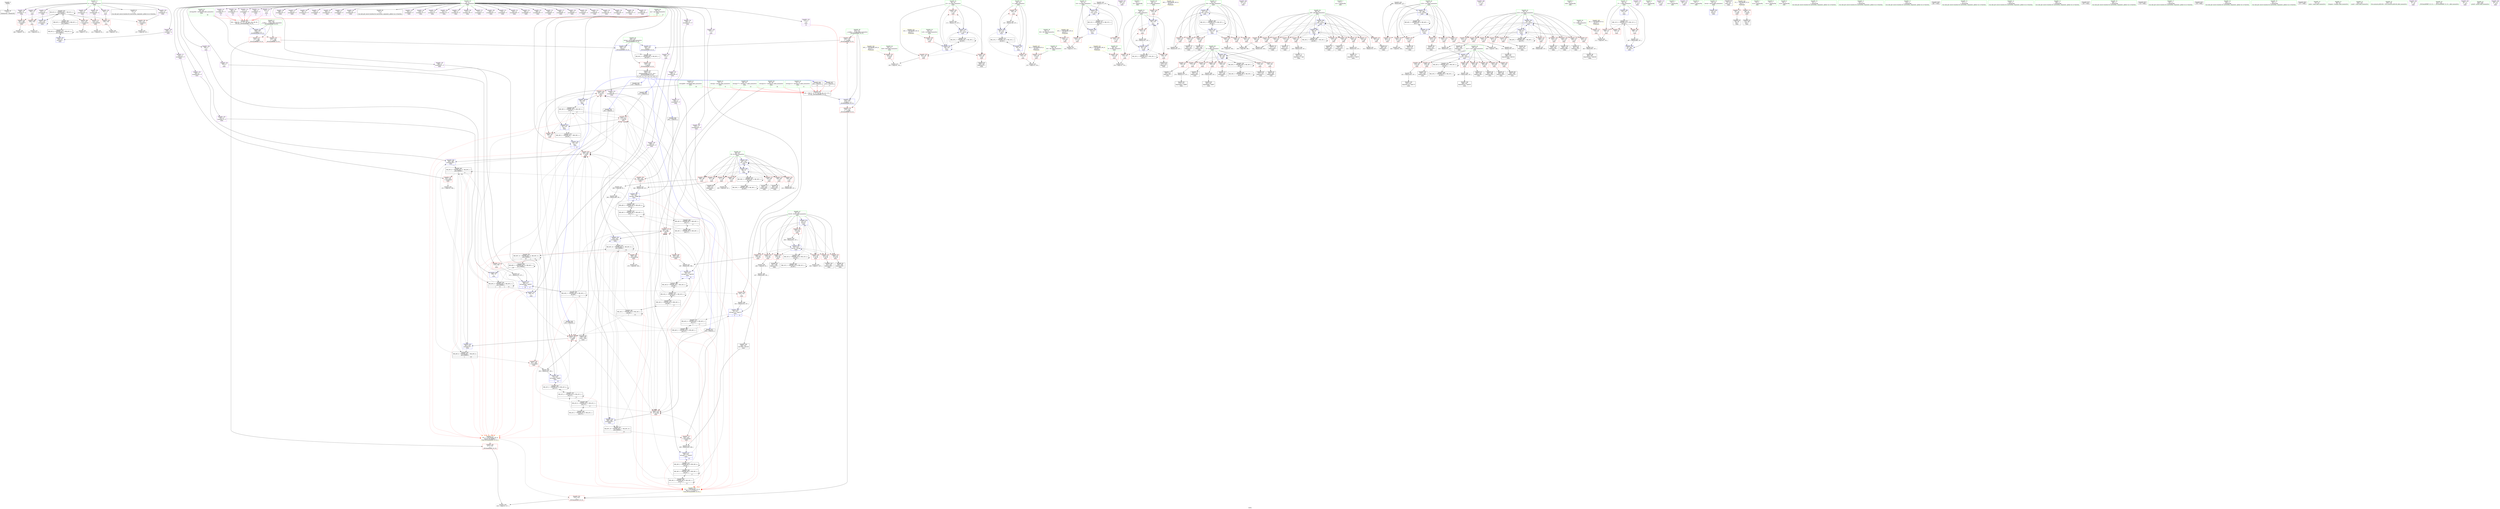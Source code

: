 digraph "SVFG" {
	label="SVFG";

	Node0x55fe6748c6e0 [shape=record,color=grey,label="{NodeID: 0\nNullPtr}"];
	Node0x55fe6748c6e0 -> Node0x55fe67496da0[style=solid];
	Node0x55fe674b1ea0 [shape=record,color=grey,label="{NodeID: 443\n227 = cmp(226, 107, )\n}"];
	Node0x55fe674a4fa0 [shape=record,color=red,label="{NodeID: 277\n516\<--508\n\<--__a.addr\n_ZSt3minIiERKT_S2_S2_\n}"];
	Node0x55fe674a4fa0 -> Node0x55fe674a53b0[style=solid];
	Node0x55fe67498de0 [shape=record,color=red,label="{NodeID: 194\n170\<--58\n\<--j21\nmain\n}"];
	Node0x55fe67498de0 -> Node0x55fe674a03a0[style=solid];
	Node0x55fe674960c0 [shape=record,color=purple,label="{NodeID: 111\n219\<--4\narrayidx50\<--F\nmain\n}"];
	Node0x55fe674960c0 -> Node0x55fe674a3f60[style=solid];
	Node0x55fe6745c260 [shape=record,color=green,label="{NodeID: 28\n44\<--45\ni\<--i_field_insensitive\nmain\n}"];
	Node0x55fe6745c260 -> Node0x55fe6749e170[style=solid];
	Node0x55fe6745c260 -> Node0x55fe6749e240[style=solid];
	Node0x55fe6745c260 -> Node0x55fe674a5620[style=solid];
	Node0x55fe6745c260 -> Node0x55fe674a5960[style=solid];
	Node0x55fe674a6660 [shape=record,color=blue,label="{NodeID: 305\n68\<--310\nl0\<--inc104\nmain\n}"];
	Node0x55fe674a6660 -> Node0x55fe6749a230[style=dashed];
	Node0x55fe674a6660 -> Node0x55fe6749a300[style=dashed];
	Node0x55fe674a6660 -> Node0x55fe6749a3d0[style=dashed];
	Node0x55fe674a6660 -> Node0x55fe6749a4a0[style=dashed];
	Node0x55fe674a6660 -> Node0x55fe6749a570[style=dashed];
	Node0x55fe674a6660 -> Node0x55fe6749a640[style=dashed];
	Node0x55fe674a6660 -> Node0x55fe6749a710[style=dashed];
	Node0x55fe674a6660 -> Node0x55fe674a6250[style=dashed];
	Node0x55fe674a6660 -> Node0x55fe674a6660[style=dashed];
	Node0x55fe674a6660 -> Node0x55fe674dcc90[style=dashed];
	Node0x55fe6749a4a0 [shape=record,color=red,label="{NodeID: 222\n247\<--68\n\<--l0\nmain\n}"];
	Node0x55fe6749a4a0 -> Node0x55fe674aeea0[style=solid];
	Node0x55fe6749bf50 [shape=record,color=purple,label="{NodeID: 139\n388\<--4\narrayidx153\<--F\nmain\n}"];
	Node0x55fe67496b30 [shape=record,color=green,label="{NodeID: 56\n506\<--507\nretval\<--retval_field_insensitive\n_ZSt3minIiERKT_S2_S2_\n}"];
	Node0x55fe67496b30 -> Node0x55fe674a4ed0[style=solid];
	Node0x55fe67496b30 -> Node0x55fe674a7840[style=solid];
	Node0x55fe67496b30 -> Node0x55fe674a7910[style=solid];
	Node0x55fe674af620 [shape=record,color=grey,label="{NodeID: 416\n176 = Binary(175, 107, )\n}"];
	Node0x55fe674af620 -> Node0x55fe674a5d70[style=solid];
	Node0x55fe674a39b0 [shape=record,color=red,label="{NodeID: 250\n366\<--82\n\<--l0129\nmain\n}"];
	Node0x55fe674a39b0 -> Node0x55fe67498690[style=solid];
	Node0x55fe6749d610 [shape=record,color=purple,label="{NodeID: 167\n100\<--22\n\<--.str.3\nmain\n}"];
	Node0x55fe67498280 [shape=record,color=black,label="{NodeID: 84\n292\<--290\nconv\<--lnot\nmain\n}"];
	Node0x55fe67498280 -> Node0x55fe6749ff20[style=solid];
	Node0x55fe674952a0 [shape=record,color=green,label="{NodeID: 1\n15\<--1\n.str\<--dummyObj\nGlob }"];
	Node0x55fe674b2020 [shape=record,color=grey,label="{NodeID: 444\n221 = cmp(220, 180, )\n}"];
	Node0x55fe674a5070 [shape=record,color=red,label="{NodeID: 278\n523\<--508\n\<--__a.addr\n_ZSt3minIiERKT_S2_S2_\n}"];
	Node0x55fe674a5070 -> Node0x55fe674a7910[style=solid];
	Node0x55fe67498eb0 [shape=record,color=red,label="{NodeID: 195\n480\<--60\n\<--ans\nmain\n}"];
	Node0x55fe67496190 [shape=record,color=purple,label="{NodeID: 112\n232\<--4\narrayidx58\<--F\nmain\n}"];
	Node0x55fe6745c330 [shape=record,color=green,label="{NodeID: 29\n46\<--47\nL\<--L_field_insensitive\nmain\n}"];
	Node0x55fe6745c330 -> Node0x55fe6749e310[style=solid];
	Node0x55fe674e2170 [shape=record,color=yellow,style=double,label="{NodeID: 555\n24V_1 = ENCHI(MR_24V_0)\npts\{55 \}\nFun[main]}"];
	Node0x55fe674e2170 -> Node0x55fe6749e8c0[style=dashed];
	Node0x55fe674a6730 [shape=record,color=blue,label="{NodeID: 306\n64\<--315\nj38\<--inc107\nmain\n}"];
	Node0x55fe674a6730 -> Node0x55fe67499460[style=dashed];
	Node0x55fe674a6730 -> Node0x55fe67499530[style=dashed];
	Node0x55fe674a6730 -> Node0x55fe67499600[style=dashed];
	Node0x55fe674a6730 -> Node0x55fe674996d0[style=dashed];
	Node0x55fe674a6730 -> Node0x55fe674997a0[style=dashed];
	Node0x55fe674a6730 -> Node0x55fe67499870[style=dashed];
	Node0x55fe674a6730 -> Node0x55fe67499940[style=dashed];
	Node0x55fe674a6730 -> Node0x55fe67499a10[style=dashed];
	Node0x55fe674a6730 -> Node0x55fe67499ae0[style=dashed];
	Node0x55fe674a6730 -> Node0x55fe67499bb0[style=dashed];
	Node0x55fe674a6730 -> Node0x55fe674a60b0[style=dashed];
	Node0x55fe674a6730 -> Node0x55fe674a6730[style=dashed];
	Node0x55fe674a6730 -> Node0x55fe674cca80[style=dashed];
	Node0x55fe6749a570 [shape=record,color=red,label="{NodeID: 223\n284\<--68\n\<--l0\nmain\n}"];
	Node0x55fe6749a570 -> Node0x55fe674981b0[style=solid];
	Node0x55fe6749c020 [shape=record,color=purple,label="{NodeID: 140\n391\<--4\narrayidx155\<--F\nmain\n}"];
	Node0x55fe67496c00 [shape=record,color=green,label="{NodeID: 57\n508\<--509\n__a.addr\<--__a.addr_field_insensitive\n_ZSt3minIiERKT_S2_S2_\n}"];
	Node0x55fe67496c00 -> Node0x55fe674a4fa0[style=solid];
	Node0x55fe67496c00 -> Node0x55fe674a5070[style=solid];
	Node0x55fe67496c00 -> Node0x55fe674a76a0[style=solid];
	Node0x55fe674af7a0 [shape=record,color=grey,label="{NodeID: 417\n471 = Binary(470, 107, )\n}"];
	Node0x55fe674af7a0 -> Node0x55fe674a7430[style=solid];
	Node0x55fe674a3a80 [shape=record,color=red,label="{NodeID: 251\n392\<--82\n\<--l0129\nmain\n}"];
	Node0x55fe674a3a80 -> Node0x55fe67498b70[style=solid];
	Node0x55fe6749d6e0 [shape=record,color=purple,label="{NodeID: 168\n102\<--25\n\<--.str.4\nmain\n}"];
	Node0x55fe67498350 [shape=record,color=black,label="{NodeID: 85\n298\<--297\nidxprom95\<--\nmain\n}"];
	Node0x55fe6745a4a0 [shape=record,color=green,label="{NodeID: 2\n17\<--1\n.str.1\<--dummyObj\nGlob }"];
	Node0x55fe674a5140 [shape=record,color=red,label="{NodeID: 279\n514\<--510\n\<--__b.addr\n_ZSt3minIiERKT_S2_S2_\n}"];
	Node0x55fe674a5140 -> Node0x55fe674a52e0[style=solid];
	Node0x55fe67498f80 [shape=record,color=red,label="{NodeID: 196\n192\<--62\n\<--i34\nmain\n}"];
	Node0x55fe67498f80 -> Node0x55fe674b1ba0[style=solid];
	Node0x55fe67496260 [shape=record,color=purple,label="{NodeID: 113\n235\<--4\narrayidx60\<--F\nmain\n}"];
	Node0x55fe6745c400 [shape=record,color=green,label="{NodeID: 30\n48\<--49\nR\<--R_field_insensitive\nmain\n}"];
	Node0x55fe6745c400 -> Node0x55fe6749e3e0[style=solid];
	Node0x55fe674e2250 [shape=record,color=yellow,style=double,label="{NodeID: 556\n26V_1 = ENCHI(MR_26V_0)\npts\{57 \}\nFun[main]}"];
	Node0x55fe674e2250 -> Node0x55fe6749e990[style=dashed];
	Node0x55fe674a6800 [shape=record,color=blue,label="{NodeID: 307\n62\<--320\ni34\<--inc110\nmain\n}"];
	Node0x55fe674a6800 -> Node0x55fe67498f80[style=dashed];
	Node0x55fe674a6800 -> Node0x55fe67499050[style=dashed];
	Node0x55fe674a6800 -> Node0x55fe67499120[style=dashed];
	Node0x55fe674a6800 -> Node0x55fe674991f0[style=dashed];
	Node0x55fe674a6800 -> Node0x55fe674992c0[style=dashed];
	Node0x55fe674a6800 -> Node0x55fe67499390[style=dashed];
	Node0x55fe674a6800 -> Node0x55fe674a6800[style=dashed];
	Node0x55fe674a6800 -> Node0x55fe674cc580[style=dashed];
	Node0x55fe6749a640 [shape=record,color=red,label="{NodeID: 224\n288\<--68\n\<--l0\nmain\n}"];
	Node0x55fe6749a640 -> Node0x55fe674b03a0[style=solid];
	Node0x55fe6749c0f0 [shape=record,color=purple,label="{NodeID: 141\n394\<--4\narrayidx157\<--F\nmain\n}"];
	Node0x55fe6749c0f0 -> Node0x55fe674a4920[style=solid];
	Node0x55fe67496cd0 [shape=record,color=green,label="{NodeID: 58\n510\<--511\n__b.addr\<--__b.addr_field_insensitive\n_ZSt3minIiERKT_S2_S2_\n}"];
	Node0x55fe67496cd0 -> Node0x55fe674a5140[style=solid];
	Node0x55fe67496cd0 -> Node0x55fe674a5210[style=solid];
	Node0x55fe67496cd0 -> Node0x55fe674a7770[style=solid];
	Node0x55fe674af920 [shape=record,color=grey,label="{NodeID: 418\n466 = Binary(465, 107, )\n}"];
	Node0x55fe674af920 -> Node0x55fe674a7360[style=solid];
	Node0x55fe674a3b50 [shape=record,color=red,label="{NodeID: 252\n396\<--82\n\<--l0129\nmain\n}"];
	Node0x55fe674a3b50 -> Node0x55fe674afda0[style=solid];
	Node0x55fe6749d7b0 [shape=record,color=purple,label="{NodeID: 169\n113\<--27\n\<--.str.5\nmain\n}"];
	Node0x55fe67498420 [shape=record,color=black,label="{NodeID: 86\n302\<--301\nidxprom98\<--add97\nmain\n}"];
	Node0x55fe6745a5c0 [shape=record,color=green,label="{NodeID: 3\n19\<--1\nstdin\<--dummyObj\nGlob }"];
	Node0x55fe674a5210 [shape=record,color=red,label="{NodeID: 280\n520\<--510\n\<--__b.addr\n_ZSt3minIiERKT_S2_S2_\n}"];
	Node0x55fe674a5210 -> Node0x55fe674a7840[style=solid];
	Node0x55fe67499050 [shape=record,color=red,label="{NodeID: 197\n199\<--62\n\<--i34\nmain\n}"];
	Node0x55fe67499050 -> Node0x55fe674b18a0[style=solid];
	Node0x55fe67496330 [shape=record,color=purple,label="{NodeID: 114\n236\<--4\narrayidx61\<--F\nmain\n|{<s0>9}}"];
	Node0x55fe67496330:s0 -> Node0x55fe6750b2e0[style=solid,color=red];
	Node0x55fe6745c4d0 [shape=record,color=green,label="{NodeID: 31\n50\<--51\nj\<--j_field_insensitive\nmain\n}"];
	Node0x55fe6745c4d0 -> Node0x55fe6749e4b0[style=solid];
	Node0x55fe6745c4d0 -> Node0x55fe6749e580[style=solid];
	Node0x55fe6745c4d0 -> Node0x55fe6749e650[style=solid];
	Node0x55fe6745c4d0 -> Node0x55fe674a56f0[style=solid];
	Node0x55fe6745c4d0 -> Node0x55fe674a5890[style=solid];
	Node0x55fe674ca780 [shape=record,color=black,label="{NodeID: 474\nMR_12V_3 = PHI(MR_12V_4, MR_12V_2, )\npts\{43 \}\n}"];
	Node0x55fe674ca780 -> Node0x55fe6749df00[style=dashed];
	Node0x55fe674ca780 -> Node0x55fe6749dfd0[style=dashed];
	Node0x55fe674ca780 -> Node0x55fe6749e0a0[style=dashed];
	Node0x55fe674ca780 -> Node0x55fe674a75d0[style=dashed];
	Node0x55fe674a68d0 [shape=record,color=blue,label="{NodeID: 308\n74\<--325\nref.tmp112\<--add113\nmain\n|{|<s2>11|<s3>12}}"];
	Node0x55fe674a68d0 -> Node0x55fe674a45e0[style=dashed];
	Node0x55fe674a68d0 -> Node0x55fe674c9380[style=dashed];
	Node0x55fe674a68d0:s2 -> Node0x55fe674e35f0[style=dashed,color=red];
	Node0x55fe674a68d0:s3 -> Node0x55fe674e35f0[style=dashed,color=red];
	Node0x55fe6749a710 [shape=record,color=red,label="{NodeID: 225\n309\<--68\n\<--l0\nmain\n}"];
	Node0x55fe6749a710 -> Node0x55fe674af020[style=solid];
	Node0x55fe6749c1c0 [shape=record,color=purple,label="{NodeID: 142\n404\<--4\narrayidx162\<--F\nmain\n}"];
	Node0x55fe67496da0 [shape=record,color=black,label="{NodeID: 59\n2\<--3\ndummyVal\<--dummyVal\n}"];
	Node0x55fe674afaa0 [shape=record,color=grey,label="{NodeID: 419\n461 = Binary(460, 107, )\n}"];
	Node0x55fe674afaa0 -> Node0x55fe674a7290[style=solid];
	Node0x55fe674a3c20 [shape=record,color=red,label="{NodeID: 253\n431\<--82\n\<--l0129\nmain\n}"];
	Node0x55fe674a3c20 -> Node0x55fe67495a40[style=solid];
	Node0x55fe6749d880 [shape=record,color=purple,label="{NodeID: 170\n127\<--27\n\<--.str.5\nmain\n}"];
	Node0x55fe674984f0 [shape=record,color=black,label="{NodeID: 87\n361\<--360\nidxprom133\<--\nmain\n}"];
	Node0x55fe6745a650 [shape=record,color=green,label="{NodeID: 4\n20\<--1\n.str.2\<--dummyObj\nGlob }"];
	Node0x55fe674dc790 [shape=record,color=black,label="{NodeID: 530\nMR_36V_3 = PHI(MR_36V_4, MR_36V_2, )\npts\{67 \}\n}"];
	Node0x55fe674dc790 -> Node0x55fe674a6180[style=dashed];
	Node0x55fe674dc790 -> Node0x55fe674ccf80[style=dashed];
	Node0x55fe674dc790 -> Node0x55fe674dc790[style=dashed];
	Node0x55fe674a52e0 [shape=record,color=red,label="{NodeID: 281\n515\<--514\n\<--\n_ZSt3minIiERKT_S2_S2_\n}"];
	Node0x55fe674a52e0 -> Node0x55fe674b0820[style=solid];
	Node0x55fe67499120 [shape=record,color=red,label="{NodeID: 198\n202\<--62\n\<--i34\nmain\n}"];
	Node0x55fe67499120 -> Node0x55fe674afc20[style=solid];
	Node0x55fe67496400 [shape=record,color=purple,label="{NodeID: 115\n239\<--4\narrayidx63\<--F\nmain\n}"];
	Node0x55fe6745c5a0 [shape=record,color=green,label="{NodeID: 32\n52\<--53\ni14\<--i14_field_insensitive\nmain\n}"];
	Node0x55fe6745c5a0 -> Node0x55fe6749e720[style=solid];
	Node0x55fe6745c5a0 -> Node0x55fe6749e7f0[style=solid];
	Node0x55fe6745c5a0 -> Node0x55fe674a5a30[style=solid];
	Node0x55fe6745c5a0 -> Node0x55fe674a5d70[style=solid];
	Node0x55fe674cac80 [shape=record,color=black,label="{NodeID: 475\nMR_14V_2 = PHI(MR_14V_4, MR_14V_1, )\npts\{45 \}\n}"];
	Node0x55fe674cac80 -> Node0x55fe674a5620[style=dashed];
	Node0x55fe674a69a0 [shape=record,color=blue,label="{NodeID: 309\n60\<--330\nans\<--\nmain\n}"];
	Node0x55fe674a69a0 -> Node0x55fe674c7080[style=dashed];
	Node0x55fe6749a7e0 [shape=record,color=red,label="{NodeID: 226\n342\<--76\n\<--i119\nmain\n}"];
	Node0x55fe6749a7e0 -> Node0x55fe674b0520[style=solid];
	Node0x55fe6749c290 [shape=record,color=purple,label="{NodeID: 143\n407\<--4\narrayidx164\<--F\nmain\n}"];
	Node0x55fe67496ea0 [shape=record,color=black,label="{NodeID: 60\n9\<--4\n\<--F\nCan only get source location for instruction, argument, global var or function.}"];
	Node0x55fe674afc20 [shape=record,color=grey,label="{NodeID: 420\n204 = Binary(202, 203, )\n}"];
	Node0x55fe674afc20 -> Node0x55fe674a6180[style=solid];
	Node0x55fe674a3cf0 [shape=record,color=red,label="{NodeID: 254\n435\<--82\n\<--l0129\nmain\n}"];
	Node0x55fe674a3cf0 -> Node0x55fe674b1720[style=solid];
	Node0x55fe6749d950 [shape=record,color=purple,label="{NodeID: 171\n156\<--27\n\<--.str.5\nmain\n}"];
	Node0x55fe674985c0 [shape=record,color=black,label="{NodeID: 88\n364\<--363\nidxprom135\<--\nmain\n}"];
	Node0x55fe6745a6e0 [shape=record,color=green,label="{NodeID: 5\n22\<--1\n.str.3\<--dummyObj\nGlob }"];
	Node0x55fe674dcc90 [shape=record,color=black,label="{NodeID: 531\nMR_38V_3 = PHI(MR_38V_4, MR_38V_2, )\npts\{69 \}\n}"];
	Node0x55fe674dcc90 -> Node0x55fe674a6250[style=dashed];
	Node0x55fe674dcc90 -> Node0x55fe674cd480[style=dashed];
	Node0x55fe674dcc90 -> Node0x55fe674dcc90[style=dashed];
	Node0x55fe674a53b0 [shape=record,color=red,label="{NodeID: 282\n517\<--516\n\<--\n_ZSt3minIiERKT_S2_S2_\n}"];
	Node0x55fe674a53b0 -> Node0x55fe674b0820[style=solid];
	Node0x55fe674991f0 [shape=record,color=red,label="{NodeID: 199\n223\<--62\n\<--i34\nmain\n}"];
	Node0x55fe674991f0 -> Node0x55fe67497720[style=solid];
	Node0x55fe6749aca0 [shape=record,color=purple,label="{NodeID: 116\n242\<--4\narrayidx65\<--F\nmain\n}"];
	Node0x55fe6745c670 [shape=record,color=green,label="{NodeID: 33\n54\<--55\nL18\<--L18_field_insensitive\nmain\n}"];
	Node0x55fe6745c670 -> Node0x55fe6749e8c0[style=solid];
	Node0x55fe674cb180 [shape=record,color=black,label="{NodeID: 476\nMR_20V_2 = PHI(MR_20V_3, MR_20V_1, )\npts\{51 \}\n}"];
	Node0x55fe674cb180 -> Node0x55fe674a56f0[style=dashed];
	Node0x55fe674cb180 -> Node0x55fe674cb180[style=dashed];
	Node0x55fe674a6a70 [shape=record,color=blue,label="{NodeID: 310\n338\<--91\n\<--\nmain\n}"];
	Node0x55fe674a6a70 -> Node0x55fe674d5490[style=dashed];
	Node0x55fe6749a8b0 [shape=record,color=red,label="{NodeID: 227\n348\<--76\n\<--i119\nmain\n}"];
	Node0x55fe6749a8b0 -> Node0x55fe674b00a0[style=solid];
	Node0x55fe6749c360 [shape=record,color=purple,label="{NodeID: 144\n408\<--4\narrayidx165\<--F\nmain\n}"];
	Node0x55fe6749c360 -> Node0x55fe674a6f50[style=solid];
	Node0x55fe67496fa0 [shape=record,color=black,label="{NodeID: 61\n13\<--11\n\<--A\nCan only get source location for instruction, argument, global var or function.}"];
	Node0x55fe674afda0 [shape=record,color=grey,label="{NodeID: 421\n397 = Binary(395, 396, )\n}"];
	Node0x55fe674afda0 -> Node0x55fe674a6e80[style=solid];
	Node0x55fe674a3dc0 [shape=record,color=red,label="{NodeID: 255\n455\<--82\n\<--l0129\nmain\n}"];
	Node0x55fe674a3dc0 -> Node0x55fe674a0820[style=solid];
	Node0x55fe6749da20 [shape=record,color=purple,label="{NodeID: 172\n481\<--29\n\<--.str.6\nmain\n}"];
	Node0x55fe67498690 [shape=record,color=black,label="{NodeID: 89\n367\<--366\nidxprom137\<--\nmain\n}"];
	Node0x55fe6745a770 [shape=record,color=green,label="{NodeID: 6\n24\<--1\nstdout\<--dummyObj\nGlob }"];
	Node0x55fe674dd190 [shape=record,color=black,label="{NodeID: 532\nMR_40V_3 = PHI(MR_40V_4, MR_40V_2, )\npts\{71 \}\n|{|<s4>12}}"];
	Node0x55fe674dd190 -> Node0x55fe674a45e0[style=dashed];
	Node0x55fe674dd190 -> Node0x55fe674c6180[style=dashed];
	Node0x55fe674dd190 -> Node0x55fe674c8980[style=dashed];
	Node0x55fe674dd190 -> Node0x55fe674dd190[style=dashed];
	Node0x55fe674dd190:s4 -> Node0x55fe674e35f0[style=dashed,color=red];
	Node0x55fe674a5480 [shape=record,color=blue,label="{NodeID: 283\n34\<--91\nretval\<--\nmain\n}"];
	Node0x55fe674992c0 [shape=record,color=red,label="{NodeID: 200\n264\<--62\n\<--i34\nmain\n}"];
	Node0x55fe674992c0 -> Node0x55fe67497da0[style=solid];
	Node0x55fe6749ad70 [shape=record,color=purple,label="{NodeID: 117\n245\<--4\narrayidx67\<--F\nmain\n}"];
	Node0x55fe6749ad70 -> Node0x55fe674a4100[style=solid];
	Node0x55fe6745c740 [shape=record,color=green,label="{NodeID: 34\n56\<--57\nR19\<--R19_field_insensitive\nmain\n}"];
	Node0x55fe6745c740 -> Node0x55fe6749e990[style=solid];
	Node0x55fe674cb680 [shape=record,color=black,label="{NodeID: 477\nMR_22V_2 = PHI(MR_22V_4, MR_22V_1, )\npts\{53 \}\n}"];
	Node0x55fe674cb680 -> Node0x55fe674a5a30[style=dashed];
	Node0x55fe6749faa0 [shape=record,color=grey,label="{NodeID: 394\n230 = Binary(229, 107, )\n}"];
	Node0x55fe6749faa0 -> Node0x55fe674977f0[style=solid];
	Node0x55fe674a6b40 [shape=record,color=blue,label="{NodeID: 311\n76\<--107\ni119\<--\nmain\n}"];
	Node0x55fe674a6b40 -> Node0x55fe6749a7e0[style=dashed];
	Node0x55fe674a6b40 -> Node0x55fe6749a8b0[style=dashed];
	Node0x55fe674a6b40 -> Node0x55fe6749a980[style=dashed];
	Node0x55fe674a6b40 -> Node0x55fe6749aa50[style=dashed];
	Node0x55fe674a6b40 -> Node0x55fe6749ab20[style=dashed];
	Node0x55fe674a6b40 -> Node0x55fe674a2a80[style=dashed];
	Node0x55fe674a6b40 -> Node0x55fe674a7360[style=dashed];
	Node0x55fe674a6b40 -> Node0x55fe674ce880[style=dashed];
	Node0x55fe6749a980 [shape=record,color=red,label="{NodeID: 228\n351\<--76\n\<--i119\nmain\n}"];
	Node0x55fe6749a980 -> Node0x55fe6749fc20[style=solid];
	Node0x55fe6749c430 [shape=record,color=purple,label="{NodeID: 145\n419\<--4\narrayidx172\<--F\nmain\n}"];
	Node0x55fe674970a0 [shape=record,color=black,label="{NodeID: 62\n33\<--91\nmain_ret\<--\nmain\n}"];
	Node0x55fe674d4a90 [shape=record,color=black,label="{NodeID: 505\nMR_54V_3 = PHI(MR_54V_4, MR_54V_2, )\npts\{85 \}\n|{|<s3>17}}"];
	Node0x55fe674d4a90 -> Node0x55fe674a4e00[style=dashed];
	Node0x55fe674d4a90 -> Node0x55fe674cfc80[style=dashed];
	Node0x55fe674d4a90 -> Node0x55fe674d9a90[style=dashed];
	Node0x55fe674d4a90:s3 -> Node0x55fe674e35f0[style=dashed,color=red];
	Node0x55fe674aff20 [shape=record,color=grey,label="{NodeID: 422\n402 = Binary(401, 107, )\n}"];
	Node0x55fe674aff20 -> Node0x55fe67495490[style=solid];
	Node0x55fe674a3e90 [shape=record,color=red,label="{NodeID: 256\n182\<--181\n\<--\nmain\n}"];
	Node0x55fe674a3e90 -> Node0x55fe674b1a20[style=solid];
	Node0x55fe6749daf0 [shape=record,color=red,label="{NodeID: 173\n92\<--19\n\<--stdin\nmain\n}"];
	Node0x55fe6749daf0 -> Node0x55fe67497170[style=solid];
	Node0x55fe67498760 [shape=record,color=black,label="{NodeID: 90\n373\<--372\nidxprom141\<--\nmain\n}"];
	Node0x55fe67455910 [shape=record,color=green,label="{NodeID: 7\n25\<--1\n.str.4\<--dummyObj\nGlob }"];
	Node0x55fe674dd690 [shape=record,color=black,label="{NodeID: 533\nMR_42V_3 = PHI(MR_42V_4, MR_42V_2, )\npts\{73 \}\n|{|<s4>12}}"];
	Node0x55fe674dd690 -> Node0x55fe674a45e0[style=dashed];
	Node0x55fe674dd690 -> Node0x55fe674c6680[style=dashed];
	Node0x55fe674dd690 -> Node0x55fe674c8e80[style=dashed];
	Node0x55fe674dd690 -> Node0x55fe674dd690[style=dashed];
	Node0x55fe674dd690:s4 -> Node0x55fe674e35f0[style=dashed,color=red];
	Node0x55fe674a5550 [shape=record,color=blue,label="{NodeID: 284\n42\<--107\n_T\<--\nmain\n}"];
	Node0x55fe674a5550 -> Node0x55fe674ca780[style=dashed];
	Node0x55fe67499390 [shape=record,color=red,label="{NodeID: 201\n319\<--62\n\<--i34\nmain\n}"];
	Node0x55fe67499390 -> Node0x55fe674a06a0[style=solid];
	Node0x55fe6749ae40 [shape=record,color=purple,label="{NodeID: 118\n257\<--4\narrayidx72\<--F\nmain\n}"];
	Node0x55fe6745c810 [shape=record,color=green,label="{NodeID: 35\n58\<--59\nj21\<--j21_field_insensitive\nmain\n}"];
	Node0x55fe6745c810 -> Node0x55fe67498c40[style=solid];
	Node0x55fe6745c810 -> Node0x55fe67498d10[style=solid];
	Node0x55fe6745c810 -> Node0x55fe67498de0[style=solid];
	Node0x55fe6745c810 -> Node0x55fe674a5b00[style=solid];
	Node0x55fe6745c810 -> Node0x55fe674a5ca0[style=solid];
	Node0x55fe6750ab60 [shape=record,color=black,label="{NodeID: 644\n328 = PHI(503, )\n|{<s0>12}}"];
	Node0x55fe6750ab60:s0 -> Node0x55fe6750bae0[style=solid,color=red];
	Node0x55fe674cbb80 [shape=record,color=black,label="{NodeID: 478\nMR_28V_2 = PHI(MR_28V_3, MR_28V_1, )\npts\{59 \}\n}"];
	Node0x55fe674cbb80 -> Node0x55fe674a5b00[style=dashed];
	Node0x55fe674cbb80 -> Node0x55fe674cbb80[style=dashed];
	Node0x55fe6749fc20 [shape=record,color=grey,label="{NodeID: 395\n353 = Binary(351, 352, )\n}"];
	Node0x55fe6749fc20 -> Node0x55fe674a6ce0[style=solid];
	Node0x55fe674a6c10 [shape=record,color=blue,label="{NodeID: 312\n78\<--91\nj123\<--\nmain\n}"];
	Node0x55fe674a6c10 -> Node0x55fe674a2b10[style=dashed];
	Node0x55fe674a6c10 -> Node0x55fe674a2be0[style=dashed];
	Node0x55fe674a6c10 -> Node0x55fe674a2cb0[style=dashed];
	Node0x55fe674a6c10 -> Node0x55fe674a2d80[style=dashed];
	Node0x55fe674a6c10 -> Node0x55fe674a2e50[style=dashed];
	Node0x55fe674a6c10 -> Node0x55fe674a2f20[style=dashed];
	Node0x55fe674a6c10 -> Node0x55fe674a2ff0[style=dashed];
	Node0x55fe674a6c10 -> Node0x55fe674a30c0[style=dashed];
	Node0x55fe674a6c10 -> Node0x55fe674a3190[style=dashed];
	Node0x55fe674a6c10 -> Node0x55fe674a3260[style=dashed];
	Node0x55fe674a6c10 -> Node0x55fe674a6c10[style=dashed];
	Node0x55fe674a6c10 -> Node0x55fe674a7290[style=dashed];
	Node0x55fe674a6c10 -> Node0x55fe674ced80[style=dashed];
	Node0x55fe6749aa50 [shape=record,color=red,label="{NodeID: 229\n372\<--76\n\<--i119\nmain\n}"];
	Node0x55fe6749aa50 -> Node0x55fe67498760[style=solid];
	Node0x55fe6749c500 [shape=record,color=purple,label="{NodeID: 146\n423\<--4\narrayidx175\<--F\nmain\n}"];
	Node0x55fe67497170 [shape=record,color=black,label="{NodeID: 63\n95\<--92\ncall\<--\nmain\n}"];
	Node0x55fe674d4f90 [shape=record,color=black,label="{NodeID: 506\nMR_56V_3 = PHI(MR_56V_4, MR_56V_2, )\npts\{87 \}\n|{|<s4>17}}"];
	Node0x55fe674d4f90 -> Node0x55fe674a4e00[style=dashed];
	Node0x55fe674d4f90 -> Node0x55fe674d0180[style=dashed];
	Node0x55fe674d4f90 -> Node0x55fe674d4f90[style=dashed];
	Node0x55fe674d4f90 -> Node0x55fe674d7290[style=dashed];
	Node0x55fe674d4f90:s4 -> Node0x55fe674e35f0[style=dashed,color=red];
	Node0x55fe674b00a0 [shape=record,color=grey,label="{NodeID: 423\n349 = cmp(347, 348, )\n}"];
	Node0x55fe674a3f60 [shape=record,color=red,label="{NodeID: 257\n220\<--219\n\<--arrayidx50\nmain\n}"];
	Node0x55fe674a3f60 -> Node0x55fe674b2020[style=solid];
	Node0x55fe6749dbc0 [shape=record,color=red,label="{NodeID: 174\n98\<--24\n\<--stdout\nmain\n}"];
	Node0x55fe6749dbc0 -> Node0x55fe67497240[style=solid];
	Node0x55fe67498830 [shape=record,color=black,label="{NodeID: 91\n380\<--379\nidxprom146\<--add145\nmain\n}"];
	Node0x55fe674559a0 [shape=record,color=green,label="{NodeID: 8\n27\<--1\n.str.5\<--dummyObj\nGlob }"];
	Node0x55fe674ddb90 [shape=record,color=black,label="{NodeID: 534\nMR_60V_4 = PHI(MR_60V_5, MR_60V_3, )\npts\{100000 \}\n|{|<s6>11|<s7>12}}"];
	Node0x55fe674ddb90 -> Node0x55fe674a4510[style=dashed];
	Node0x55fe674ddb90 -> Node0x55fe674a45e0[style=dashed];
	Node0x55fe674ddb90 -> Node0x55fe674a6a70[style=dashed];
	Node0x55fe674ddb90 -> Node0x55fe674c6b80[style=dashed];
	Node0x55fe674ddb90 -> Node0x55fe674d0b80[style=dashed];
	Node0x55fe674ddb90 -> Node0x55fe674ddb90[style=dashed];
	Node0x55fe674ddb90:s6 -> Node0x55fe674e34e0[style=dashed,color=red];
	Node0x55fe674ddb90:s7 -> Node0x55fe674e34e0[style=dashed,color=red];
	Node0x55fe674a5620 [shape=record,color=blue,label="{NodeID: 285\n44\<--91\ni\<--\nmain\n}"];
	Node0x55fe674a5620 -> Node0x55fe6749e170[style=dashed];
	Node0x55fe674a5620 -> Node0x55fe6749e240[style=dashed];
	Node0x55fe674a5620 -> Node0x55fe674a5960[style=dashed];
	Node0x55fe674a5620 -> Node0x55fe674cac80[style=dashed];
	Node0x55fe67499460 [shape=record,color=red,label="{NodeID: 202\n198\<--64\n\<--j38\nmain\n}"];
	Node0x55fe67499460 -> Node0x55fe674b18a0[style=solid];
	Node0x55fe6749af10 [shape=record,color=purple,label="{NodeID: 119\n260\<--4\narrayidx74\<--F\nmain\n}"];
	Node0x55fe6745c8e0 [shape=record,color=green,label="{NodeID: 36\n60\<--61\nans\<--ans_field_insensitive\nmain\n|{|<s4>12|<s5>17}}"];
	Node0x55fe6745c8e0 -> Node0x55fe67498eb0[style=solid];
	Node0x55fe6745c8e0 -> Node0x55fe674a5e40[style=solid];
	Node0x55fe6745c8e0 -> Node0x55fe674a69a0[style=solid];
	Node0x55fe6745c8e0 -> Node0x55fe674a7500[style=solid];
	Node0x55fe6745c8e0:s4 -> Node0x55fe6750b2e0[style=solid,color=red];
	Node0x55fe6745c8e0:s5 -> Node0x55fe6750b2e0[style=solid,color=red];
	Node0x55fe6750ad50 [shape=record,color=black,label="{NodeID: 645\n329 = PHI(503, )\n}"];
	Node0x55fe6750ad50 -> Node0x55fe674a45e0[style=solid];
	Node0x55fe674cc080 [shape=record,color=black,label="{NodeID: 479\nMR_30V_2 = PHI(MR_30V_7, MR_30V_1, )\npts\{61 \}\n}"];
	Node0x55fe674cc080 -> Node0x55fe674a5e40[style=dashed];
	Node0x55fe6749fda0 [shape=record,color=grey,label="{NodeID: 396\n290 = Binary(289, 291, )\n}"];
	Node0x55fe6749fda0 -> Node0x55fe67498280[style=solid];
	Node0x55fe674a6ce0 [shape=record,color=blue,label="{NodeID: 313\n80\<--353\nk127\<--sub128\nmain\n}"];
	Node0x55fe674a6ce0 -> Node0x55fe674a3330[style=dashed];
	Node0x55fe674a6ce0 -> Node0x55fe674a3400[style=dashed];
	Node0x55fe674a6ce0 -> Node0x55fe674a34d0[style=dashed];
	Node0x55fe674a6ce0 -> Node0x55fe674a35a0[style=dashed];
	Node0x55fe674a6ce0 -> Node0x55fe674a3670[style=dashed];
	Node0x55fe674a6ce0 -> Node0x55fe674a3740[style=dashed];
	Node0x55fe674a6ce0 -> Node0x55fe674a3810[style=dashed];
	Node0x55fe674a6ce0 -> Node0x55fe674d9090[style=dashed];
	Node0x55fe6749ab20 [shape=record,color=red,label="{NodeID: 230\n411\<--76\n\<--i119\nmain\n}"];
	Node0x55fe6749ab20 -> Node0x55fe67495630[style=solid];
	Node0x55fe6749c5d0 [shape=record,color=purple,label="{NodeID: 147\n424\<--4\narrayidx176\<--F\nmain\n|{<s0>15}}"];
	Node0x55fe6749c5d0:s0 -> Node0x55fe6750b2e0[style=solid,color=red];
	Node0x55fe67497240 [shape=record,color=black,label="{NodeID: 64\n101\<--98\ncall1\<--\nmain\n}"];
	Node0x55fe674d5490 [shape=record,color=black,label="{NodeID: 507\nMR_60V_14 = PHI(MR_60V_15, MR_60V_13, )\npts\{100000 \}\n|{|<s5>16|<s6>17}}"];
	Node0x55fe674d5490 -> Node0x55fe674a4d30[style=dashed];
	Node0x55fe674d5490 -> Node0x55fe674a4e00[style=dashed];
	Node0x55fe674d5490 -> Node0x55fe674d0b80[style=dashed];
	Node0x55fe674d5490 -> Node0x55fe674d5490[style=dashed];
	Node0x55fe674d5490 -> Node0x55fe674d7790[style=dashed];
	Node0x55fe674d5490:s5 -> Node0x55fe674e34e0[style=dashed,color=red];
	Node0x55fe674d5490:s6 -> Node0x55fe674e34e0[style=dashed,color=red];
	Node0x55fe674b0220 [shape=record,color=grey,label="{NodeID: 424\n370 = cmp(369, 180, )\n}"];
	Node0x55fe674a4030 [shape=record,color=red,label="{NodeID: 258\n226\<--225\n\<--arrayidx54\nmain\n}"];
	Node0x55fe674a4030 -> Node0x55fe674b1ea0[style=solid];
	Node0x55fe6749dc90 [shape=record,color=red,label="{NodeID: 175\n110\<--36\n\<--T\nmain\n}"];
	Node0x55fe6749dc90 -> Node0x55fe674b1420[style=solid];
	Node0x55fe67498900 [shape=record,color=black,label="{NodeID: 92\n383\<--382\nidxprom148\<--\nmain\n}"];
	Node0x55fe67455a30 [shape=record,color=green,label="{NodeID: 9\n29\<--1\n.str.6\<--dummyObj\nGlob }"];
	Node0x55fe674a56f0 [shape=record,color=blue,label="{NodeID: 286\n50\<--129\nj\<--\nmain\n}"];
	Node0x55fe674a56f0 -> Node0x55fe6749e4b0[style=dashed];
	Node0x55fe674a56f0 -> Node0x55fe6749e580[style=dashed];
	Node0x55fe674a56f0 -> Node0x55fe6749e650[style=dashed];
	Node0x55fe674a56f0 -> Node0x55fe674a56f0[style=dashed];
	Node0x55fe674a56f0 -> Node0x55fe674a5890[style=dashed];
	Node0x55fe674a56f0 -> Node0x55fe674cb180[style=dashed];
	Node0x55fe67499530 [shape=record,color=red,label="{NodeID: 203\n203\<--64\n\<--j38\nmain\n}"];
	Node0x55fe67499530 -> Node0x55fe674afc20[style=solid];
	Node0x55fe6749afe0 [shape=record,color=purple,label="{NodeID: 120\n261\<--4\narrayidx75\<--F\nmain\n}"];
	Node0x55fe6749afe0 -> Node0x55fe674a63f0[style=solid];
	Node0x55fe6745c9b0 [shape=record,color=green,label="{NodeID: 37\n62\<--63\ni34\<--i34_field_insensitive\nmain\n}"];
	Node0x55fe6745c9b0 -> Node0x55fe67498f80[style=solid];
	Node0x55fe6745c9b0 -> Node0x55fe67499050[style=solid];
	Node0x55fe6745c9b0 -> Node0x55fe67499120[style=solid];
	Node0x55fe6745c9b0 -> Node0x55fe674991f0[style=solid];
	Node0x55fe6745c9b0 -> Node0x55fe674992c0[style=solid];
	Node0x55fe6745c9b0 -> Node0x55fe67499390[style=solid];
	Node0x55fe6745c9b0 -> Node0x55fe674a5fe0[style=solid];
	Node0x55fe6745c9b0 -> Node0x55fe674a6800[style=solid];
	Node0x55fe6750ae50 [shape=record,color=black,label="{NodeID: 646\n441 = PHI(503, )\n}"];
	Node0x55fe6750ae50 -> Node0x55fe674a4c60[style=solid];
	Node0x55fe674cc580 [shape=record,color=black,label="{NodeID: 480\nMR_32V_2 = PHI(MR_32V_6, MR_32V_1, )\npts\{63 \}\n}"];
	Node0x55fe674cc580 -> Node0x55fe674a5fe0[style=dashed];
	Node0x55fe674cc580 -> Node0x55fe674cc580[style=dashed];
	Node0x55fe6749ff20 [shape=record,color=grey,label="{NodeID: 397\n293 = Binary(287, 292, )\n}"];
	Node0x55fe6749ff20 -> Node0x55fe674a64c0[style=solid];
	Node0x55fe674a6db0 [shape=record,color=blue,label="{NodeID: 314\n82\<--91\nl0129\<--\nmain\n}"];
	Node0x55fe674a6db0 -> Node0x55fe674a38e0[style=dashed];
	Node0x55fe674a6db0 -> Node0x55fe674a39b0[style=dashed];
	Node0x55fe674a6db0 -> Node0x55fe674a3a80[style=dashed];
	Node0x55fe674a6db0 -> Node0x55fe674a3b50[style=dashed];
	Node0x55fe674a6db0 -> Node0x55fe674a3c20[style=dashed];
	Node0x55fe674a6db0 -> Node0x55fe674a3cf0[style=dashed];
	Node0x55fe674a6db0 -> Node0x55fe674a3dc0[style=dashed];
	Node0x55fe674a6db0 -> Node0x55fe674a71c0[style=dashed];
	Node0x55fe674a6db0 -> Node0x55fe674d9590[style=dashed];
	Node0x55fe674a2a80 [shape=record,color=red,label="{NodeID: 231\n465\<--76\n\<--i119\nmain\n}"];
	Node0x55fe674a2a80 -> Node0x55fe674af920[style=solid];
	Node0x55fe6749c6a0 [shape=record,color=purple,label="{NodeID: 148\n427\<--4\narrayidx179\<--F\nmain\n}"];
	Node0x55fe67497310 [shape=record,color=black,label="{NodeID: 65\n137\<--136\nidxprom\<--\nmain\n}"];
	Node0x55fe674b03a0 [shape=record,color=grey,label="{NodeID: 425\n289 = cmp(288, 91, )\n}"];
	Node0x55fe674b03a0 -> Node0x55fe6749fda0[style=solid];
	Node0x55fe674a4100 [shape=record,color=red,label="{NodeID: 259\n246\<--245\n\<--arrayidx67\nmain\n}"];
	Node0x55fe674a4100 -> Node0x55fe674aeea0[style=solid];
	Node0x55fe6749dd60 [shape=record,color=red,label="{NodeID: 176\n124\<--38\n\<--M1\nmain\n}"];
	Node0x55fe6749dd60 -> Node0x55fe674b0ca0[style=solid];
	Node0x55fe674989d0 [shape=record,color=black,label="{NodeID: 93\n387\<--386\nidxprom152\<--\nmain\n}"];
	Node0x55fe67455ac0 [shape=record,color=green,label="{NodeID: 10\n91\<--1\n\<--dummyObj\nCan only get source location for instruction, argument, global var or function.}"];
	Node0x55fe674a57c0 [shape=record,color=blue,label="{NodeID: 287\n138\<--91\narrayidx\<--\nmain\n}"];
	Node0x55fe674a57c0 -> Node0x55fe674dae90[style=dashed];
	Node0x55fe67499600 [shape=record,color=red,label="{NodeID: 204\n211\<--64\n\<--j38\nmain\n}"];
	Node0x55fe67499600 -> Node0x55fe674974b0[style=solid];
	Node0x55fe6749b0b0 [shape=record,color=purple,label="{NodeID: 121\n272\<--4\narrayidx81\<--F\nmain\n}"];
	Node0x55fe6745ca80 [shape=record,color=green,label="{NodeID: 38\n64\<--65\nj38\<--j38_field_insensitive\nmain\n}"];
	Node0x55fe6745ca80 -> Node0x55fe67499460[style=solid];
	Node0x55fe6745ca80 -> Node0x55fe67499530[style=solid];
	Node0x55fe6745ca80 -> Node0x55fe67499600[style=solid];
	Node0x55fe6745ca80 -> Node0x55fe674996d0[style=solid];
	Node0x55fe6745ca80 -> Node0x55fe674997a0[style=solid];
	Node0x55fe6745ca80 -> Node0x55fe67499870[style=solid];
	Node0x55fe6745ca80 -> Node0x55fe67499940[style=solid];
	Node0x55fe6745ca80 -> Node0x55fe67499a10[style=solid];
	Node0x55fe6745ca80 -> Node0x55fe67499ae0[style=solid];
	Node0x55fe6745ca80 -> Node0x55fe67499bb0[style=solid];
	Node0x55fe6745ca80 -> Node0x55fe674a60b0[style=solid];
	Node0x55fe6745ca80 -> Node0x55fe674a6730[style=solid];
	Node0x55fe6750af90 [shape=record,color=black,label="{NodeID: 647\n474 = PHI(503, )\n|{<s0>17}}"];
	Node0x55fe6750af90:s0 -> Node0x55fe6750bae0[style=solid,color=red];
	Node0x55fe674cca80 [shape=record,color=black,label="{NodeID: 481\nMR_34V_2 = PHI(MR_34V_7, MR_34V_1, )\npts\{65 \}\n}"];
	Node0x55fe674cca80 -> Node0x55fe674a60b0[style=dashed];
	Node0x55fe674cca80 -> Node0x55fe674cca80[style=dashed];
	Node0x55fe674a00a0 [shape=record,color=grey,label="{NodeID: 398\n325 = Binary(324, 107, )\n}"];
	Node0x55fe674a00a0 -> Node0x55fe674a68d0[style=solid];
	Node0x55fe674a6e80 [shape=record,color=blue,label="{NodeID: 315\n84\<--397\nref.tmp151\<--add158\nmain\n|{|<s3>14}}"];
	Node0x55fe674a6e80 -> Node0x55fe674a49f0[style=dashed];
	Node0x55fe674a6e80 -> Node0x55fe674a4c60[style=dashed];
	Node0x55fe674a6e80 -> Node0x55fe674c2360[style=dashed];
	Node0x55fe674a6e80:s3 -> Node0x55fe674e35f0[style=dashed,color=red];
	Node0x55fe674a2b10 [shape=record,color=red,label="{NodeID: 232\n347\<--78\n\<--j123\nmain\n}"];
	Node0x55fe674a2b10 -> Node0x55fe674b00a0[style=solid];
	Node0x55fe6749c770 [shape=record,color=purple,label="{NodeID: 149\n430\<--4\narrayidx181\<--F\nmain\n}"];
	Node0x55fe674973e0 [shape=record,color=black,label="{NodeID: 66\n166\<--165\nidxprom25\<--\nmain\n}"];
	Node0x55fe674b0520 [shape=record,color=grey,label="{NodeID: 426\n343 = cmp(342, 194, )\n}"];
	Node0x55fe674a41d0 [shape=record,color=red,label="{NodeID: 260\n253\<--250\n\<--call69\nmain\n}"];
	Node0x55fe674a41d0 -> Node0x55fe674a63f0[style=solid];
	Node0x55fe6749de30 [shape=record,color=red,label="{NodeID: 177\n153\<--40\n\<--M2\nmain\n}"];
	Node0x55fe6749de30 -> Node0x55fe674b0e20[style=solid];
	Node0x55fe67498aa0 [shape=record,color=black,label="{NodeID: 94\n390\<--389\nidxprom154\<--\nmain\n}"];
	Node0x55fe674568a0 [shape=record,color=green,label="{NodeID: 11\n107\<--1\n\<--dummyObj\nCan only get source location for instruction, argument, global var or function.}"];
	Node0x55fe674a5890 [shape=record,color=blue,label="{NodeID: 288\n50\<--142\nj\<--inc\nmain\n}"];
	Node0x55fe674a5890 -> Node0x55fe6749e4b0[style=dashed];
	Node0x55fe674a5890 -> Node0x55fe6749e580[style=dashed];
	Node0x55fe674a5890 -> Node0x55fe6749e650[style=dashed];
	Node0x55fe674a5890 -> Node0x55fe674a56f0[style=dashed];
	Node0x55fe674a5890 -> Node0x55fe674a5890[style=dashed];
	Node0x55fe674a5890 -> Node0x55fe674cb180[style=dashed];
	Node0x55fe674996d0 [shape=record,color=red,label="{NodeID: 205\n229\<--64\n\<--j38\nmain\n}"];
	Node0x55fe674996d0 -> Node0x55fe6749faa0[style=solid];
	Node0x55fe6749b180 [shape=record,color=purple,label="{NodeID: 122\n276\<--4\narrayidx84\<--F\nmain\n}"];
	Node0x55fe6745cb50 [shape=record,color=green,label="{NodeID: 39\n66\<--67\nk\<--k_field_insensitive\nmain\n}"];
	Node0x55fe6745cb50 -> Node0x55fe67499c80[style=solid];
	Node0x55fe6745cb50 -> Node0x55fe67499d50[style=solid];
	Node0x55fe6745cb50 -> Node0x55fe67499e20[style=solid];
	Node0x55fe6745cb50 -> Node0x55fe67499ef0[style=solid];
	Node0x55fe6745cb50 -> Node0x55fe67499fc0[style=solid];
	Node0x55fe6745cb50 -> Node0x55fe6749a090[style=solid];
	Node0x55fe6745cb50 -> Node0x55fe6749a160[style=solid];
	Node0x55fe6745cb50 -> Node0x55fe674a6180[style=solid];
	Node0x55fe6750b0d0 [shape=record,color=black,label="{NodeID: 648\n475 = PHI(503, )\n}"];
	Node0x55fe6750b0d0 -> Node0x55fe674a4e00[style=solid];
	Node0x55fe674ccf80 [shape=record,color=black,label="{NodeID: 482\nMR_36V_2 = PHI(MR_36V_6, MR_36V_1, )\npts\{67 \}\n}"];
	Node0x55fe674ccf80 -> Node0x55fe674ccf80[style=dashed];
	Node0x55fe674ccf80 -> Node0x55fe674dc790[style=dashed];
	Node0x55fe674a0220 [shape=record,color=grey,label="{NodeID: 399\n447 = Binary(446, 107, )\n}"];
	Node0x55fe674a0220 -> Node0x55fe67495cb0[style=solid];
	Node0x55fe674a6f50 [shape=record,color=blue,label="{NodeID: 316\n408\<--400\narrayidx165\<--\nmain\n}"];
	Node0x55fe674a6f50 -> Node0x55fe674c5280[style=dashed];
	Node0x55fe674a2be0 [shape=record,color=red,label="{NodeID: 233\n352\<--78\n\<--j123\nmain\n}"];
	Node0x55fe674a2be0 -> Node0x55fe6749fc20[style=solid];
	Node0x55fe6749c840 [shape=record,color=purple,label="{NodeID: 150\n433\<--4\narrayidx183\<--F\nmain\n}"];
	Node0x55fe6749c840 -> Node0x55fe674a4b90[style=solid];
	Node0x55fe674974b0 [shape=record,color=black,label="{NodeID: 67\n212\<--211\nidxprom45\<--\nmain\n}"];
	Node0x55fe674b06a0 [shape=record,color=grey,label="{NodeID: 427\n335 = cmp(334, 91, )\n}"];
	Node0x55fe674a42a0 [shape=record,color=red,label="{NodeID: 261\n267\<--266\n\<--arrayidx77\nmain\n}"];
	Node0x55fe674a42a0 -> Node0x55fe674b0b20[style=solid];
	Node0x55fe6749df00 [shape=record,color=red,label="{NodeID: 178\n109\<--42\n\<--_T\nmain\n}"];
	Node0x55fe6749df00 -> Node0x55fe674b1420[style=solid];
	Node0x55fe67498b70 [shape=record,color=black,label="{NodeID: 95\n393\<--392\nidxprom156\<--\nmain\n}"];
	Node0x55fe67456930 [shape=record,color=green,label="{NodeID: 12\n116\<--1\n\<--dummyObj\nCan only get source location for instruction, argument, global var or function.}"];
	Node0x55fe674c4880 [shape=record,color=black,label="{NodeID: 455\nMR_62V_6 = PHI(MR_62V_7, MR_62V_3, )\npts\{140000 \}\n}"];
	Node0x55fe674c4880 -> Node0x55fe674a3e90[style=dashed];
	Node0x55fe674c4880 -> Node0x55fe674a4030[style=dashed];
	Node0x55fe674c4880 -> Node0x55fe674a42a0[style=dashed];
	Node0x55fe674c4880 -> Node0x55fe674a46b0[style=dashed];
	Node0x55fe674c4880 -> Node0x55fe674a4850[style=dashed];
	Node0x55fe674c4880 -> Node0x55fe674a4ac0[style=dashed];
	Node0x55fe674c4880 -> Node0x55fe674a5bd0[style=dashed];
	Node0x55fe674c4880 -> Node0x55fe674c4880[style=dashed];
	Node0x55fe674c4880 -> Node0x55fe674c1c80[style=dashed];
	Node0x55fe674a5960 [shape=record,color=blue,label="{NodeID: 289\n44\<--147\ni\<--inc12\nmain\n}"];
	Node0x55fe674a5960 -> Node0x55fe6749e170[style=dashed];
	Node0x55fe674a5960 -> Node0x55fe6749e240[style=dashed];
	Node0x55fe674a5960 -> Node0x55fe674a5960[style=dashed];
	Node0x55fe674a5960 -> Node0x55fe674cac80[style=dashed];
	Node0x55fe674997a0 [shape=record,color=red,label="{NodeID: 206\n237\<--64\n\<--j38\nmain\n}"];
	Node0x55fe674997a0 -> Node0x55fe67497990[style=solid];
	Node0x55fe6749b250 [shape=record,color=purple,label="{NodeID: 123\n277\<--4\narrayidx85\<--F\nmain\n|{<s0>10}}"];
	Node0x55fe6749b250:s0 -> Node0x55fe6750b2e0[style=solid,color=red];
	Node0x55fe6745cc20 [shape=record,color=green,label="{NodeID: 40\n68\<--69\nl0\<--l0_field_insensitive\nmain\n}"];
	Node0x55fe6745cc20 -> Node0x55fe6749a230[style=solid];
	Node0x55fe6745cc20 -> Node0x55fe6749a300[style=solid];
	Node0x55fe6745cc20 -> Node0x55fe6749a3d0[style=solid];
	Node0x55fe6745cc20 -> Node0x55fe6749a4a0[style=solid];
	Node0x55fe6745cc20 -> Node0x55fe6749a570[style=solid];
	Node0x55fe6745cc20 -> Node0x55fe6749a640[style=solid];
	Node0x55fe6745cc20 -> Node0x55fe6749a710[style=solid];
	Node0x55fe6745cc20 -> Node0x55fe674a6250[style=solid];
	Node0x55fe6745cc20 -> Node0x55fe674a6660[style=solid];
	Node0x55fe6750b210 [shape=record,color=black,label="{NodeID: 649\n482 = PHI()\n}"];
	Node0x55fe674cd480 [shape=record,color=black,label="{NodeID: 483\nMR_38V_2 = PHI(MR_38V_8, MR_38V_1, )\npts\{69 \}\n}"];
	Node0x55fe674cd480 -> Node0x55fe674cd480[style=dashed];
	Node0x55fe674cd480 -> Node0x55fe674dcc90[style=dashed];
	Node0x55fe674a03a0 [shape=record,color=grey,label="{NodeID: 400\n171 = Binary(170, 107, )\n}"];
	Node0x55fe674a03a0 -> Node0x55fe674a5ca0[style=solid];
	Node0x55fe674a7020 [shape=record,color=blue,label="{NodeID: 317\n86\<--439\nref.tmp177\<--add187\nmain\n|{|<s2>15}}"];
	Node0x55fe674a7020 -> Node0x55fe674a4c60[style=dashed];
	Node0x55fe674a7020 -> Node0x55fe674d7290[style=dashed];
	Node0x55fe674a7020:s2 -> Node0x55fe674e35f0[style=dashed,color=red];
	Node0x55fe674a2cb0 [shape=record,color=red,label="{NodeID: 234\n360\<--78\n\<--j123\nmain\n}"];
	Node0x55fe674a2cb0 -> Node0x55fe674984f0[style=solid];
	Node0x55fe6749c910 [shape=record,color=purple,label="{NodeID: 151\n445\<--4\narrayidx190\<--F\nmain\n}"];
	Node0x55fe67497580 [shape=record,color=black,label="{NodeID: 68\n215\<--214\nidxprom47\<--\nmain\n}"];
	Node0x55fe674b0820 [shape=record,color=grey,label="{NodeID: 428\n518 = cmp(515, 517, )\n}"];
	Node0x55fe674a4370 [shape=record,color=red,label="{NodeID: 262\n287\<--286\n\<--arrayidx92\nmain\n}"];
	Node0x55fe674a4370 -> Node0x55fe6749ff20[style=solid];
	Node0x55fe6749dfd0 [shape=record,color=red,label="{NodeID: 179\n479\<--42\n\<--_T\nmain\n}"];
	Node0x55fe67495490 [shape=record,color=black,label="{NodeID: 96\n403\<--402\nidxprom161\<--add160\nmain\n}"];
	Node0x55fe67456a00 [shape=record,color=green,label="{NodeID: 13\n117\<--1\n\<--dummyObj\nCan only get source location for instruction, argument, global var or function.}"];
	Node0x55fe674a5a30 [shape=record,color=blue,label="{NodeID: 290\n52\<--91\ni14\<--\nmain\n}"];
	Node0x55fe674a5a30 -> Node0x55fe6749e720[style=dashed];
	Node0x55fe674a5a30 -> Node0x55fe6749e7f0[style=dashed];
	Node0x55fe674a5a30 -> Node0x55fe674a5d70[style=dashed];
	Node0x55fe674a5a30 -> Node0x55fe674cb680[style=dashed];
	Node0x55fe67499870 [shape=record,color=red,label="{NodeID: 207\n254\<--64\n\<--j38\nmain\n}"];
	Node0x55fe67499870 -> Node0x55fe674af1a0[style=solid];
	Node0x55fe6749b320 [shape=record,color=purple,label="{NodeID: 124\n280\<--4\narrayidx88\<--F\nmain\n}"];
	Node0x55fe6745ccf0 [shape=record,color=green,label="{NodeID: 41\n70\<--71\nref.tmp\<--ref.tmp_field_insensitive\nmain\n|{|<s1>9}}"];
	Node0x55fe6745ccf0 -> Node0x55fe674a6320[style=solid];
	Node0x55fe6745ccf0:s1 -> Node0x55fe6750bae0[style=solid,color=red];
	Node0x55fe6750b2e0 [shape=record,color=black,label="{NodeID: 650\n504 = PHI(236, 277, 327, 60, 385, 424, 88, 60, )\n0th arg _ZSt3minIiERKT_S2_S2_ }"];
	Node0x55fe6750b2e0 -> Node0x55fe674a76a0[style=solid];
	Node0x55fe674cd980 [shape=record,color=black,label="{NodeID: 484\nMR_40V_2 = PHI(MR_40V_9, MR_40V_1, )\npts\{71 \}\n}"];
	Node0x55fe674cd980 -> Node0x55fe674c8980[style=dashed];
	Node0x55fe674cd980 -> Node0x55fe674dd190[style=dashed];
	Node0x55fe674a0520 [shape=record,color=grey,label="{NodeID: 401\n315 = Binary(314, 107, )\n}"];
	Node0x55fe674a0520 -> Node0x55fe674a6730[style=solid];
	Node0x55fe674a70f0 [shape=record,color=blue,label="{NodeID: 318\n450\<--442\narrayidx194\<--\nmain\n}"];
	Node0x55fe674a70f0 -> Node0x55fe674d7790[style=dashed];
	Node0x55fe674a2d80 [shape=record,color=red,label="{NodeID: 235\n378\<--78\n\<--j123\nmain\n}"];
	Node0x55fe674a2d80 -> Node0x55fe674af320[style=solid];
	Node0x55fe6749c9e0 [shape=record,color=purple,label="{NodeID: 152\n449\<--4\narrayidx193\<--F\nmain\n}"];
	Node0x55fe67497650 [shape=record,color=black,label="{NodeID: 69\n218\<--217\nidxprom49\<--\nmain\n}"];
	Node0x55fe674b09a0 [shape=record,color=grey,label="{NodeID: 429\n358 = cmp(357, 107, )\n}"];
	Node0x55fe674a4440 [shape=record,color=red,label="{NodeID: 263\n296\<--295\n\<--call94\nmain\n}"];
	Node0x55fe674a4440 -> Node0x55fe674a6590[style=solid];
	Node0x55fe6749e0a0 [shape=record,color=red,label="{NodeID: 180\n486\<--42\n\<--_T\nmain\n}"];
	Node0x55fe6749e0a0 -> Node0x55fe674af4a0[style=solid];
	Node0x55fe67495560 [shape=record,color=black,label="{NodeID: 97\n406\<--405\nidxprom163\<--\nmain\n}"];
	Node0x55fe6745d180 [shape=record,color=green,label="{NodeID: 14\n118\<--1\n\<--dummyObj\nCan only get source location for instruction, argument, global var or function.}"];
	Node0x55fe674c5280 [shape=record,color=black,label="{NodeID: 457\nMR_60V_18 = PHI(MR_60V_17, MR_60V_16, )\npts\{100000 \}\n|{|<s4>15}}"];
	Node0x55fe674c5280 -> Node0x55fe674a4b90[style=dashed];
	Node0x55fe674c5280 -> Node0x55fe674a4c60[style=dashed];
	Node0x55fe674c5280 -> Node0x55fe674a70f0[style=dashed];
	Node0x55fe674c5280 -> Node0x55fe674d7790[style=dashed];
	Node0x55fe674c5280:s4 -> Node0x55fe674e34e0[style=dashed,color=red];
	Node0x55fe674a5b00 [shape=record,color=blue,label="{NodeID: 291\n58\<--158\nj21\<--\nmain\n}"];
	Node0x55fe674a5b00 -> Node0x55fe67498c40[style=dashed];
	Node0x55fe674a5b00 -> Node0x55fe67498d10[style=dashed];
	Node0x55fe674a5b00 -> Node0x55fe67498de0[style=dashed];
	Node0x55fe674a5b00 -> Node0x55fe674a5b00[style=dashed];
	Node0x55fe674a5b00 -> Node0x55fe674a5ca0[style=dashed];
	Node0x55fe674a5b00 -> Node0x55fe674cbb80[style=dashed];
	Node0x55fe67499940 [shape=record,color=red,label="{NodeID: 208\n270\<--64\n\<--j38\nmain\n}"];
	Node0x55fe67499940 -> Node0x55fe67497e70[style=solid];
	Node0x55fe6749b3f0 [shape=record,color=purple,label="{NodeID: 125\n283\<--4\narrayidx90\<--F\nmain\n}"];
	Node0x55fe6745cdc0 [shape=record,color=green,label="{NodeID: 42\n72\<--73\nref.tmp86\<--ref.tmp86_field_insensitive\nmain\n|{|<s1>10}}"];
	Node0x55fe6745cdc0 -> Node0x55fe674a64c0[style=solid];
	Node0x55fe6745cdc0:s1 -> Node0x55fe6750bae0[style=solid,color=red];
	Node0x55fe6750bae0 [shape=record,color=black,label="{NodeID: 651\n505 = PHI(70, 72, 74, 328, 84, 86, 473, 474, )\n1st arg _ZSt3minIiERKT_S2_S2_ }"];
	Node0x55fe6750bae0 -> Node0x55fe674a7770[style=solid];
	Node0x55fe674cde80 [shape=record,color=black,label="{NodeID: 485\nMR_42V_2 = PHI(MR_42V_9, MR_42V_1, )\npts\{73 \}\n}"];
	Node0x55fe674cde80 -> Node0x55fe674c8e80[style=dashed];
	Node0x55fe674cde80 -> Node0x55fe674dd690[style=dashed];
	Node0x55fe674a06a0 [shape=record,color=grey,label="{NodeID: 402\n320 = Binary(319, 107, )\n}"];
	Node0x55fe674a06a0 -> Node0x55fe674a6800[style=solid];
	Node0x55fe674a71c0 [shape=record,color=blue,label="{NodeID: 319\n82\<--456\nl0129\<--inc198\nmain\n}"];
	Node0x55fe674a71c0 -> Node0x55fe674a38e0[style=dashed];
	Node0x55fe674a71c0 -> Node0x55fe674a39b0[style=dashed];
	Node0x55fe674a71c0 -> Node0x55fe674a3a80[style=dashed];
	Node0x55fe674a71c0 -> Node0x55fe674a3b50[style=dashed];
	Node0x55fe674a71c0 -> Node0x55fe674a3c20[style=dashed];
	Node0x55fe674a71c0 -> Node0x55fe674a3cf0[style=dashed];
	Node0x55fe674a71c0 -> Node0x55fe674a3dc0[style=dashed];
	Node0x55fe674a71c0 -> Node0x55fe674a71c0[style=dashed];
	Node0x55fe674a71c0 -> Node0x55fe674d9590[style=dashed];
	Node0x55fe674a2e50 [shape=record,color=red,label="{NodeID: 236\n386\<--78\n\<--j123\nmain\n}"];
	Node0x55fe674a2e50 -> Node0x55fe674989d0[style=solid];
	Node0x55fe6749cab0 [shape=record,color=purple,label="{NodeID: 153\n450\<--4\narrayidx194\<--F\nmain\n}"];
	Node0x55fe6749cab0 -> Node0x55fe674a70f0[style=solid];
	Node0x55fe67497720 [shape=record,color=black,label="{NodeID: 70\n224\<--223\nidxprom53\<--\nmain\n}"];
	Node0x55fe674d7290 [shape=record,color=black,label="{NodeID: 513\nMR_56V_5 = PHI(MR_56V_8, MR_56V_4, )\npts\{87 \}\n}"];
	Node0x55fe674d7290 -> Node0x55fe674a49f0[style=dashed];
	Node0x55fe674d7290 -> Node0x55fe674a7020[style=dashed];
	Node0x55fe674d7290 -> Node0x55fe674d4f90[style=dashed];
	Node0x55fe674d7290 -> Node0x55fe674d7290[style=dashed];
	Node0x55fe674b0b20 [shape=record,color=grey,label="{NodeID: 430\n268 = cmp(267, 91, )\n}"];
	Node0x55fe674a4510 [shape=record,color=red,label="{NodeID: 264\n324\<--323\n\<--\nmain\n}"];
	Node0x55fe674a4510 -> Node0x55fe674a00a0[style=solid];
	Node0x55fe6749e170 [shape=record,color=red,label="{NodeID: 181\n123\<--44\n\<--i\nmain\n}"];
	Node0x55fe6749e170 -> Node0x55fe674b0ca0[style=solid];
	Node0x55fe67495630 [shape=record,color=black,label="{NodeID: 98\n412\<--411\nidxprom167\<--\nmain\n}"];
	Node0x55fe6745d250 [shape=record,color=green,label="{NodeID: 15\n180\<--1\n\<--dummyObj\nCan only get source location for instruction, argument, global var or function.}"];
	Node0x55fe674c5780 [shape=record,color=black,label="{NodeID: 458\nMR_64V_3 = PHI(MR_64V_4, MR_64V_2, )\npts\{507 \}\n}"];
	Node0x55fe674c5780 -> Node0x55fe674a4ed0[style=dashed];
	Node0x55fe674a5bd0 [shape=record,color=blue,label="{NodeID: 292\n167\<--107\narrayidx26\<--\nmain\n}"];
	Node0x55fe674a5bd0 -> Node0x55fe674a5bd0[style=dashed];
	Node0x55fe674a5bd0 -> Node0x55fe674c4880[style=dashed];
	Node0x55fe67499a10 [shape=record,color=red,label="{NodeID: 209\n278\<--64\n\<--j38\nmain\n}"];
	Node0x55fe67499a10 -> Node0x55fe67498010[style=solid];
	Node0x55fe6749b4c0 [shape=record,color=purple,label="{NodeID: 126\n286\<--4\narrayidx92\<--F\nmain\n}"];
	Node0x55fe6749b4c0 -> Node0x55fe674a4370[style=solid];
	Node0x55fe6745ce90 [shape=record,color=green,label="{NodeID: 43\n74\<--75\nref.tmp112\<--ref.tmp112_field_insensitive\nmain\n|{|<s1>11}}"];
	Node0x55fe6745ce90 -> Node0x55fe674a68d0[style=solid];
	Node0x55fe6745ce90:s1 -> Node0x55fe6750bae0[style=solid,color=red];
	Node0x55fe6750c260 [shape=record,color=black,label="{NodeID: 652\n103 = PHI()\n}"];
	Node0x55fe674ce380 [shape=record,color=black,label="{NodeID: 486\nMR_44V_2 = PHI(MR_44V_4, MR_44V_1, )\npts\{75 \}\n}"];
	Node0x55fe674ce380 -> Node0x55fe674a41d0[style=dashed];
	Node0x55fe674ce380 -> Node0x55fe674a4440[style=dashed];
	Node0x55fe674ce380 -> Node0x55fe674a68d0[style=dashed];
	Node0x55fe674ce380 -> Node0x55fe674c9380[style=dashed];
	Node0x55fe674a0820 [shape=record,color=grey,label="{NodeID: 403\n456 = Binary(455, 107, )\n}"];
	Node0x55fe674a0820 -> Node0x55fe674a71c0[style=solid];
	Node0x55fe674a7290 [shape=record,color=blue,label="{NodeID: 320\n78\<--461\nj123\<--inc201\nmain\n}"];
	Node0x55fe674a7290 -> Node0x55fe674a2b10[style=dashed];
	Node0x55fe674a7290 -> Node0x55fe674a2be0[style=dashed];
	Node0x55fe674a7290 -> Node0x55fe674a2cb0[style=dashed];
	Node0x55fe674a7290 -> Node0x55fe674a2d80[style=dashed];
	Node0x55fe674a7290 -> Node0x55fe674a2e50[style=dashed];
	Node0x55fe674a7290 -> Node0x55fe674a2f20[style=dashed];
	Node0x55fe674a7290 -> Node0x55fe674a2ff0[style=dashed];
	Node0x55fe674a7290 -> Node0x55fe674a30c0[style=dashed];
	Node0x55fe674a7290 -> Node0x55fe674a3190[style=dashed];
	Node0x55fe674a7290 -> Node0x55fe674a3260[style=dashed];
	Node0x55fe674a7290 -> Node0x55fe674a6c10[style=dashed];
	Node0x55fe674a7290 -> Node0x55fe674a7290[style=dashed];
	Node0x55fe674a7290 -> Node0x55fe674ced80[style=dashed];
	Node0x55fe674a2f20 [shape=record,color=red,label="{NodeID: 237\n401\<--78\n\<--j123\nmain\n}"];
	Node0x55fe674a2f20 -> Node0x55fe674aff20[style=solid];
	Node0x55fe6749cb80 [shape=record,color=purple,label="{NodeID: 154\n469\<--4\n\<--F\nmain\n}"];
	Node0x55fe6749cb80 -> Node0x55fe674a4d30[style=solid];
	Node0x55fe674977f0 [shape=record,color=black,label="{NodeID: 71\n231\<--230\nidxprom57\<--add\nmain\n}"];
	Node0x55fe674d7790 [shape=record,color=black,label="{NodeID: 514\nMR_60V_16 = PHI(MR_60V_21, MR_60V_15, )\npts\{100000 \}\n|{|<s7>14}}"];
	Node0x55fe674d7790 -> Node0x55fe674a4780[style=dashed];
	Node0x55fe674d7790 -> Node0x55fe674a4920[style=dashed];
	Node0x55fe674d7790 -> Node0x55fe674a49f0[style=dashed];
	Node0x55fe674d7790 -> Node0x55fe674a6f50[style=dashed];
	Node0x55fe674d7790 -> Node0x55fe674c5280[style=dashed];
	Node0x55fe674d7790 -> Node0x55fe674d5490[style=dashed];
	Node0x55fe674d7790 -> Node0x55fe674d7790[style=dashed];
	Node0x55fe674d7790:s7 -> Node0x55fe674e34e0[style=dashed,color=red];
	Node0x55fe674b0ca0 [shape=record,color=grey,label="{NodeID: 431\n125 = cmp(123, 124, )\n}"];
	Node0x55fe674a45e0 [shape=record,color=red,label="{NodeID: 265\n330\<--329\n\<--call115\nmain\n}"];
	Node0x55fe674a45e0 -> Node0x55fe674a69a0[style=solid];
	Node0x55fe6749e240 [shape=record,color=red,label="{NodeID: 182\n146\<--44\n\<--i\nmain\n}"];
	Node0x55fe6749e240 -> Node0x55fe674ae5a0[style=solid];
	Node0x55fe67495700 [shape=record,color=black,label="{NodeID: 99\n418\<--417\nidxprom171\<--\nmain\n}"];
	Node0x55fe6745d320 [shape=record,color=green,label="{NodeID: 16\n186\<--1\n\<--dummyObj\nCan only get source location for instruction, argument, global var or function.}"];
	Node0x55fe674a5ca0 [shape=record,color=blue,label="{NodeID: 293\n58\<--171\nj21\<--inc28\nmain\n}"];
	Node0x55fe674a5ca0 -> Node0x55fe67498c40[style=dashed];
	Node0x55fe674a5ca0 -> Node0x55fe67498d10[style=dashed];
	Node0x55fe674a5ca0 -> Node0x55fe67498de0[style=dashed];
	Node0x55fe674a5ca0 -> Node0x55fe674a5b00[style=dashed];
	Node0x55fe674a5ca0 -> Node0x55fe674a5ca0[style=dashed];
	Node0x55fe674a5ca0 -> Node0x55fe674cbb80[style=dashed];
	Node0x55fe67499ae0 [shape=record,color=red,label="{NodeID: 210\n297\<--64\n\<--j38\nmain\n}"];
	Node0x55fe67499ae0 -> Node0x55fe67498350[style=solid];
	Node0x55fe6749b590 [shape=record,color=purple,label="{NodeID: 127\n299\<--4\narrayidx96\<--F\nmain\n}"];
	Node0x55fe6745cf60 [shape=record,color=green,label="{NodeID: 44\n76\<--77\ni119\<--i119_field_insensitive\nmain\n}"];
	Node0x55fe6745cf60 -> Node0x55fe6749a7e0[style=solid];
	Node0x55fe6745cf60 -> Node0x55fe6749a8b0[style=solid];
	Node0x55fe6745cf60 -> Node0x55fe6749a980[style=solid];
	Node0x55fe6745cf60 -> Node0x55fe6749aa50[style=solid];
	Node0x55fe6745cf60 -> Node0x55fe6749ab20[style=solid];
	Node0x55fe6745cf60 -> Node0x55fe674a2a80[style=solid];
	Node0x55fe6745cf60 -> Node0x55fe674a6b40[style=solid];
	Node0x55fe6745cf60 -> Node0x55fe674a7360[style=solid];
	Node0x55fe6750c360 [shape=record,color=black,label="{NodeID: 653\n114 = PHI()\n}"];
	Node0x55fe674ce880 [shape=record,color=black,label="{NodeID: 487\nMR_46V_2 = PHI(MR_46V_6, MR_46V_1, )\npts\{77 \}\n}"];
	Node0x55fe674ce880 -> Node0x55fe674a6b40[style=dashed];
	Node0x55fe674ce880 -> Node0x55fe674ce880[style=dashed];
	Node0x55fe674a09a0 [shape=record,color=grey,label="{NodeID: 404\n274 = Binary(273, 107, )\n}"];
	Node0x55fe674a09a0 -> Node0x55fe67497f40[style=solid];
	Node0x55fe674a7360 [shape=record,color=blue,label="{NodeID: 321\n76\<--466\ni119\<--inc204\nmain\n}"];
	Node0x55fe674a7360 -> Node0x55fe6749a7e0[style=dashed];
	Node0x55fe674a7360 -> Node0x55fe6749a8b0[style=dashed];
	Node0x55fe674a7360 -> Node0x55fe6749a980[style=dashed];
	Node0x55fe674a7360 -> Node0x55fe6749aa50[style=dashed];
	Node0x55fe674a7360 -> Node0x55fe6749ab20[style=dashed];
	Node0x55fe674a7360 -> Node0x55fe674a2a80[style=dashed];
	Node0x55fe674a7360 -> Node0x55fe674a7360[style=dashed];
	Node0x55fe674a7360 -> Node0x55fe674ce880[style=dashed];
	Node0x55fe674a2ff0 [shape=record,color=red,label="{NodeID: 238\n417\<--78\n\<--j123\nmain\n}"];
	Node0x55fe674a2ff0 -> Node0x55fe67495700[style=solid];
	Node0x55fe6749cc50 [shape=record,color=purple,label="{NodeID: 155\n473\<--4\n\<--F\nmain\n|{<s0>16}}"];
	Node0x55fe6749cc50:s0 -> Node0x55fe6750bae0[style=solid,color=red];
	Node0x55fe674978c0 [shape=record,color=black,label="{NodeID: 72\n234\<--233\nidxprom59\<--\nmain\n}"];
	Node0x55fe674b0e20 [shape=record,color=grey,label="{NodeID: 432\n154 = cmp(152, 153, )\n}"];
	Node0x55fe674a46b0 [shape=record,color=red,label="{NodeID: 266\n334\<--333\n\<--\nmain\n}"];
	Node0x55fe674a46b0 -> Node0x55fe674b06a0[style=solid];
	Node0x55fe6749e310 [shape=record,color=red,label="{NodeID: 183\n129\<--46\n\<--L\nmain\n}"];
	Node0x55fe6749e310 -> Node0x55fe674a56f0[style=solid];
	Node0x55fe674957d0 [shape=record,color=black,label="{NodeID: 100\n422\<--421\nidxprom174\<--add173\nmain\n}"];
	Node0x55fe6745b120 [shape=record,color=green,label="{NodeID: 17\n187\<--1\n\<--dummyObj\nCan only get source location for instruction, argument, global var or function.}"];
	Node0x55fe674c6180 [shape=record,color=black,label="{NodeID: 460\nMR_40V_5 = PHI(MR_40V_8, MR_40V_4, )\npts\{71 \}\n}"];
	Node0x55fe674c6180 -> Node0x55fe674a4440[style=dashed];
	Node0x55fe674c6180 -> Node0x55fe674a6320[style=dashed];
	Node0x55fe674c6180 -> Node0x55fe674c6180[style=dashed];
	Node0x55fe674c6180 -> Node0x55fe674dd190[style=dashed];
	Node0x55fe674a5d70 [shape=record,color=blue,label="{NodeID: 294\n52\<--176\ni14\<--inc31\nmain\n}"];
	Node0x55fe674a5d70 -> Node0x55fe6749e720[style=dashed];
	Node0x55fe674a5d70 -> Node0x55fe6749e7f0[style=dashed];
	Node0x55fe674a5d70 -> Node0x55fe674a5d70[style=dashed];
	Node0x55fe674a5d70 -> Node0x55fe674cb680[style=dashed];
	Node0x55fe67499bb0 [shape=record,color=red,label="{NodeID: 211\n314\<--64\n\<--j38\nmain\n}"];
	Node0x55fe67499bb0 -> Node0x55fe674a0520[style=solid];
	Node0x55fe6749b660 [shape=record,color=purple,label="{NodeID: 128\n303\<--4\narrayidx99\<--F\nmain\n}"];
	Node0x55fe6745d030 [shape=record,color=green,label="{NodeID: 45\n78\<--79\nj123\<--j123_field_insensitive\nmain\n}"];
	Node0x55fe6745d030 -> Node0x55fe674a2b10[style=solid];
	Node0x55fe6745d030 -> Node0x55fe674a2be0[style=solid];
	Node0x55fe6745d030 -> Node0x55fe674a2cb0[style=solid];
	Node0x55fe6745d030 -> Node0x55fe674a2d80[style=solid];
	Node0x55fe6745d030 -> Node0x55fe674a2e50[style=solid];
	Node0x55fe6745d030 -> Node0x55fe674a2f20[style=solid];
	Node0x55fe6745d030 -> Node0x55fe674a2ff0[style=solid];
	Node0x55fe6745d030 -> Node0x55fe674a30c0[style=solid];
	Node0x55fe6745d030 -> Node0x55fe674a3190[style=solid];
	Node0x55fe6745d030 -> Node0x55fe674a3260[style=solid];
	Node0x55fe6745d030 -> Node0x55fe674a6c10[style=solid];
	Node0x55fe6745d030 -> Node0x55fe674a7290[style=solid];
	Node0x55fe6750c460 [shape=record,color=black,label="{NodeID: 654\n128 = PHI()\n}"];
	Node0x55fe674ced80 [shape=record,color=black,label="{NodeID: 488\nMR_48V_2 = PHI(MR_48V_7, MR_48V_1, )\npts\{79 \}\n}"];
	Node0x55fe674ced80 -> Node0x55fe674a6c10[style=dashed];
	Node0x55fe674ced80 -> Node0x55fe674ced80[style=dashed];
	Node0x55fe674ae5a0 [shape=record,color=grey,label="{NodeID: 405\n147 = Binary(146, 107, )\n}"];
	Node0x55fe674ae5a0 -> Node0x55fe674a5960[style=solid];
	Node0x55fe674a7430 [shape=record,color=blue,label="{NodeID: 322\n88\<--471\nref.tmp206\<--add207\nmain\n|{|<s2>16|<s3>17}}"];
	Node0x55fe674a7430 -> Node0x55fe674a4e00[style=dashed];
	Node0x55fe674a7430 -> Node0x55fe674d0680[style=dashed];
	Node0x55fe674a7430:s2 -> Node0x55fe674e34e0[style=dashed,color=red];
	Node0x55fe674a7430:s3 -> Node0x55fe674e34e0[style=dashed,color=red];
	Node0x55fe674a30c0 [shape=record,color=red,label="{NodeID: 239\n425\<--78\n\<--j123\nmain\n}"];
	Node0x55fe674a30c0 -> Node0x55fe674958a0[style=solid];
	Node0x55fe6749cd20 [shape=record,color=purple,label="{NodeID: 156\n138\<--11\narrayidx\<--A\nmain\n}"];
	Node0x55fe6749cd20 -> Node0x55fe674a57c0[style=solid];
	Node0x55fe67497990 [shape=record,color=black,label="{NodeID: 73\n238\<--237\nidxprom62\<--\nmain\n}"];
	Node0x55fe674b0fa0 [shape=record,color=grey,label="{NodeID: 433\n415 = cmp(414, 91, )\n}"];
	Node0x55fe674a4780 [shape=record,color=red,label="{NodeID: 267\n369\<--368\n\<--arrayidx138\nmain\n}"];
	Node0x55fe674a4780 -> Node0x55fe674b0220[style=solid];
	Node0x55fe6749e3e0 [shape=record,color=red,label="{NodeID: 184\n133\<--48\n\<--R\nmain\n}"];
	Node0x55fe6749e3e0 -> Node0x55fe674b1120[style=solid];
	Node0x55fe674958a0 [shape=record,color=black,label="{NodeID: 101\n426\<--425\nidxprom178\<--\nmain\n}"];
	Node0x55fe6745b1f0 [shape=record,color=green,label="{NodeID: 18\n194\<--1\n\<--dummyObj\nCan only get source location for instruction, argument, global var or function.}"];
	Node0x55fe674e0d90 [shape=record,color=yellow,style=double,label="{NodeID: 544\n2V_1 = ENCHI(MR_2V_0)\npts\{1 \}\nFun[main]}"];
	Node0x55fe674e0d90 -> Node0x55fe6749daf0[style=dashed];
	Node0x55fe674e0d90 -> Node0x55fe6749dbc0[style=dashed];
	Node0x55fe674c6680 [shape=record,color=black,label="{NodeID: 461\nMR_42V_5 = PHI(MR_42V_8, MR_42V_4, )\npts\{73 \}\n}"];
	Node0x55fe674c6680 -> Node0x55fe674a41d0[style=dashed];
	Node0x55fe674c6680 -> Node0x55fe674a64c0[style=dashed];
	Node0x55fe674c6680 -> Node0x55fe674c6680[style=dashed];
	Node0x55fe674c6680 -> Node0x55fe674dd690[style=dashed];
	Node0x55fe674a5e40 [shape=record,color=blue,label="{NodeID: 295\n60\<--180\nans\<--\nmain\n|{|<s5>12}}"];
	Node0x55fe674a5e40 -> Node0x55fe674a41d0[style=dashed];
	Node0x55fe674a5e40 -> Node0x55fe674a4440[style=dashed];
	Node0x55fe674a5e40 -> Node0x55fe674a45e0[style=dashed];
	Node0x55fe674a5e40 -> Node0x55fe674a69a0[style=dashed];
	Node0x55fe674a5e40 -> Node0x55fe674c7080[style=dashed];
	Node0x55fe674a5e40:s5 -> Node0x55fe674e34e0[style=dashed,color=red];
	Node0x55fe67499c80 [shape=record,color=red,label="{NodeID: 212\n214\<--66\n\<--k\nmain\n}"];
	Node0x55fe67499c80 -> Node0x55fe67497580[style=solid];
	Node0x55fe6749b730 [shape=record,color=purple,label="{NodeID: 129\n304\<--4\narrayidx100\<--F\nmain\n}"];
	Node0x55fe6749b730 -> Node0x55fe674a6590[style=solid];
	Node0x55fe67495370 [shape=record,color=green,label="{NodeID: 46\n80\<--81\nk127\<--k127_field_insensitive\nmain\n}"];
	Node0x55fe67495370 -> Node0x55fe674a3330[style=solid];
	Node0x55fe67495370 -> Node0x55fe674a3400[style=solid];
	Node0x55fe67495370 -> Node0x55fe674a34d0[style=solid];
	Node0x55fe67495370 -> Node0x55fe674a35a0[style=solid];
	Node0x55fe67495370 -> Node0x55fe674a3670[style=solid];
	Node0x55fe67495370 -> Node0x55fe674a3740[style=solid];
	Node0x55fe67495370 -> Node0x55fe674a3810[style=solid];
	Node0x55fe67495370 -> Node0x55fe674a6ce0[style=solid];
	Node0x55fe6750c560 [shape=record,color=black,label="{NodeID: 655\n295 = PHI(503, )\n}"];
	Node0x55fe6750c560 -> Node0x55fe674a4440[style=solid];
	Node0x55fe674cf280 [shape=record,color=black,label="{NodeID: 489\nMR_50V_2 = PHI(MR_50V_6, MR_50V_1, )\npts\{81 \}\n}"];
	Node0x55fe674cf280 -> Node0x55fe674cf280[style=dashed];
	Node0x55fe674cf280 -> Node0x55fe674d9090[style=dashed];
	Node0x55fe674ae720 [shape=record,color=grey,label="{NodeID: 406\n142 = Binary(141, 107, )\n}"];
	Node0x55fe674ae720 -> Node0x55fe674a5890[style=solid];
	Node0x55fe674a7500 [shape=record,color=blue,label="{NodeID: 323\n60\<--476\nans\<--\nmain\n}"];
	Node0x55fe674a7500 -> Node0x55fe67498eb0[style=dashed];
	Node0x55fe674a7500 -> Node0x55fe674cc080[style=dashed];
	Node0x55fe674a3190 [shape=record,color=red,label="{NodeID: 240\n443\<--78\n\<--j123\nmain\n}"];
	Node0x55fe674a3190 -> Node0x55fe67495be0[style=solid];
	Node0x55fe6749cdf0 [shape=record,color=purple,label="{NodeID: 157\n167\<--11\narrayidx26\<--A\nmain\n}"];
	Node0x55fe6749cdf0 -> Node0x55fe674a5bd0[style=solid];
	Node0x55fe67497a60 [shape=record,color=black,label="{NodeID: 74\n241\<--240\nidxprom64\<--\nmain\n}"];
	Node0x55fe674b1120 [shape=record,color=grey,label="{NodeID: 434\n134 = cmp(132, 133, )\n}"];
	Node0x55fe674a4850 [shape=record,color=red,label="{NodeID: 268\n375\<--374\n\<--arrayidx142\nmain\n}"];
	Node0x55fe674a4850 -> Node0x55fe674b1d20[style=solid];
	Node0x55fe6749e4b0 [shape=record,color=red,label="{NodeID: 185\n132\<--50\n\<--j\nmain\n}"];
	Node0x55fe6749e4b0 -> Node0x55fe674b1120[style=solid];
	Node0x55fe67495970 [shape=record,color=black,label="{NodeID: 102\n429\<--428\nidxprom180\<--\nmain\n}"];
	Node0x55fe6745b2c0 [shape=record,color=green,label="{NodeID: 19\n291\<--1\n\<--dummyObj\nCan only get source location for instruction, argument, global var or function.}"];
	Node0x55fe674c6b80 [shape=record,color=black,label="{NodeID: 462\nMR_60V_6 = PHI(MR_60V_11, MR_60V_5, )\npts\{100000 \}\n|{|<s7>9}}"];
	Node0x55fe674c6b80 -> Node0x55fe674a3f60[style=dashed];
	Node0x55fe674c6b80 -> Node0x55fe674a4100[style=dashed];
	Node0x55fe674c6b80 -> Node0x55fe674a41d0[style=dashed];
	Node0x55fe674c6b80 -> Node0x55fe674a63f0[style=dashed];
	Node0x55fe674c6b80 -> Node0x55fe674c6b80[style=dashed];
	Node0x55fe674c6b80 -> Node0x55fe674c2270[style=dashed];
	Node0x55fe674c6b80 -> Node0x55fe674ddb90[style=dashed];
	Node0x55fe674c6b80:s7 -> Node0x55fe674e34e0[style=dashed,color=red];
	Node0x55fe674a5f10 [shape=record,color=blue,label="{NodeID: 296\n188\<--91\n\<--\nmain\n}"];
	Node0x55fe674a5f10 -> Node0x55fe674ddb90[style=dashed];
	Node0x55fe67499d50 [shape=record,color=red,label="{NodeID: 213\n233\<--66\n\<--k\nmain\n}"];
	Node0x55fe67499d50 -> Node0x55fe674978c0[style=solid];
	Node0x55fe6749b800 [shape=record,color=purple,label="{NodeID: 130\n323\<--4\n\<--F\nmain\n}"];
	Node0x55fe6749b800 -> Node0x55fe674a4510[style=solid];
	Node0x55fe67495400 [shape=record,color=green,label="{NodeID: 47\n82\<--83\nl0129\<--l0129_field_insensitive\nmain\n}"];
	Node0x55fe67495400 -> Node0x55fe674a38e0[style=solid];
	Node0x55fe67495400 -> Node0x55fe674a39b0[style=solid];
	Node0x55fe67495400 -> Node0x55fe674a3a80[style=solid];
	Node0x55fe67495400 -> Node0x55fe674a3b50[style=solid];
	Node0x55fe67495400 -> Node0x55fe674a3c20[style=solid];
	Node0x55fe67495400 -> Node0x55fe674a3cf0[style=solid];
	Node0x55fe67495400 -> Node0x55fe674a3dc0[style=solid];
	Node0x55fe67495400 -> Node0x55fe674a6db0[style=solid];
	Node0x55fe67495400 -> Node0x55fe674a71c0[style=solid];
	Node0x55fe6750c790 [shape=record,color=black,label="{NodeID: 656\n157 = PHI()\n}"];
	Node0x55fe674cf780 [shape=record,color=black,label="{NodeID: 490\nMR_52V_2 = PHI(MR_52V_8, MR_52V_1, )\npts\{83 \}\n}"];
	Node0x55fe674cf780 -> Node0x55fe674cf780[style=dashed];
	Node0x55fe674cf780 -> Node0x55fe674d9590[style=dashed];
	Node0x55fe674ae8a0 [shape=record,color=grey,label="{NodeID: 407\n421 = Binary(420, 107, )\n}"];
	Node0x55fe674ae8a0 -> Node0x55fe674957d0[style=solid];
	Node0x55fe674a75d0 [shape=record,color=blue,label="{NodeID: 324\n42\<--487\n_T\<--inc213\nmain\n}"];
	Node0x55fe674a75d0 -> Node0x55fe674ca780[style=dashed];
	Node0x55fe674a3260 [shape=record,color=red,label="{NodeID: 241\n460\<--78\n\<--j123\nmain\n}"];
	Node0x55fe674a3260 -> Node0x55fe674afaa0[style=solid];
	Node0x55fe6749cec0 [shape=record,color=purple,label="{NodeID: 158\n181\<--11\n\<--A\nmain\n}"];
	Node0x55fe6749cec0 -> Node0x55fe674a3e90[style=solid];
	Node0x55fe67497b30 [shape=record,color=black,label="{NodeID: 75\n244\<--243\nidxprom66\<--\nmain\n}"];
	Node0x55fe674b12a0 [shape=record,color=grey,label="{NodeID: 435\n209 = cmp(208, 107, )\n}"];
	Node0x55fe674a4920 [shape=record,color=red,label="{NodeID: 269\n395\<--394\n\<--arrayidx157\nmain\n}"];
	Node0x55fe674a4920 -> Node0x55fe674afda0[style=solid];
	Node0x55fe6749e580 [shape=record,color=red,label="{NodeID: 186\n136\<--50\n\<--j\nmain\n}"];
	Node0x55fe6749e580 -> Node0x55fe67497310[style=solid];
	Node0x55fe67495a40 [shape=record,color=black,label="{NodeID: 103\n432\<--431\nidxprom182\<--\nmain\n}"];
	Node0x55fe6745b390 [shape=record,color=green,label="{NodeID: 20\n4\<--10\nF\<--F_field_insensitive\nGlob }"];
	Node0x55fe6745b390 -> Node0x55fe67496ea0[style=solid];
	Node0x55fe6745b390 -> Node0x55fe67495e50[style=solid];
	Node0x55fe6745b390 -> Node0x55fe67495f20[style=solid];
	Node0x55fe6745b390 -> Node0x55fe67495ff0[style=solid];
	Node0x55fe6745b390 -> Node0x55fe674960c0[style=solid];
	Node0x55fe6745b390 -> Node0x55fe67496190[style=solid];
	Node0x55fe6745b390 -> Node0x55fe67496260[style=solid];
	Node0x55fe6745b390 -> Node0x55fe67496330[style=solid];
	Node0x55fe6745b390 -> Node0x55fe67496400[style=solid];
	Node0x55fe6745b390 -> Node0x55fe6749aca0[style=solid];
	Node0x55fe6745b390 -> Node0x55fe6749ad70[style=solid];
	Node0x55fe6745b390 -> Node0x55fe6749ae40[style=solid];
	Node0x55fe6745b390 -> Node0x55fe6749af10[style=solid];
	Node0x55fe6745b390 -> Node0x55fe6749afe0[style=solid];
	Node0x55fe6745b390 -> Node0x55fe6749b0b0[style=solid];
	Node0x55fe6745b390 -> Node0x55fe6749b180[style=solid];
	Node0x55fe6745b390 -> Node0x55fe6749b250[style=solid];
	Node0x55fe6745b390 -> Node0x55fe6749b320[style=solid];
	Node0x55fe6745b390 -> Node0x55fe6749b3f0[style=solid];
	Node0x55fe6745b390 -> Node0x55fe6749b4c0[style=solid];
	Node0x55fe6745b390 -> Node0x55fe6749b590[style=solid];
	Node0x55fe6745b390 -> Node0x55fe6749b660[style=solid];
	Node0x55fe6745b390 -> Node0x55fe6749b730[style=solid];
	Node0x55fe6745b390 -> Node0x55fe6749b800[style=solid];
	Node0x55fe6745b390 -> Node0x55fe6749b8d0[style=solid];
	Node0x55fe6745b390 -> Node0x55fe6749b9a0[style=solid];
	Node0x55fe6745b390 -> Node0x55fe6749ba70[style=solid];
	Node0x55fe6745b390 -> Node0x55fe6749bb40[style=solid];
	Node0x55fe6745b390 -> Node0x55fe6749bc10[style=solid];
	Node0x55fe6745b390 -> Node0x55fe6749bce0[style=solid];
	Node0x55fe6745b390 -> Node0x55fe6749bdb0[style=solid];
	Node0x55fe6745b390 -> Node0x55fe6749be80[style=solid];
	Node0x55fe6745b390 -> Node0x55fe6749bf50[style=solid];
	Node0x55fe6745b390 -> Node0x55fe6749c020[style=solid];
	Node0x55fe6745b390 -> Node0x55fe6749c0f0[style=solid];
	Node0x55fe6745b390 -> Node0x55fe6749c1c0[style=solid];
	Node0x55fe6745b390 -> Node0x55fe6749c290[style=solid];
	Node0x55fe6745b390 -> Node0x55fe6749c360[style=solid];
	Node0x55fe6745b390 -> Node0x55fe6749c430[style=solid];
	Node0x55fe6745b390 -> Node0x55fe6749c500[style=solid];
	Node0x55fe6745b390 -> Node0x55fe6749c5d0[style=solid];
	Node0x55fe6745b390 -> Node0x55fe6749c6a0[style=solid];
	Node0x55fe6745b390 -> Node0x55fe6749c770[style=solid];
	Node0x55fe6745b390 -> Node0x55fe6749c840[style=solid];
	Node0x55fe6745b390 -> Node0x55fe6749c910[style=solid];
	Node0x55fe6745b390 -> Node0x55fe6749c9e0[style=solid];
	Node0x55fe6745b390 -> Node0x55fe6749cab0[style=solid];
	Node0x55fe6745b390 -> Node0x55fe6749cb80[style=solid];
	Node0x55fe6745b390 -> Node0x55fe6749cc50[style=solid];
	Node0x55fe674e1990 [shape=record,color=yellow,style=double,label="{NodeID: 546\n6V_1 = ENCHI(MR_6V_0)\npts\{37 \}\nFun[main]}"];
	Node0x55fe674e1990 -> Node0x55fe6749dc90[style=dashed];
	Node0x55fe674c7080 [shape=record,color=black,label="{NodeID: 463\nMR_30V_5 = PHI(MR_30V_4, MR_30V_3, )\npts\{61 \}\n|{|<s6>17}}"];
	Node0x55fe674c7080 -> Node0x55fe67498eb0[style=dashed];
	Node0x55fe674c7080 -> Node0x55fe674a49f0[style=dashed];
	Node0x55fe674c7080 -> Node0x55fe674a4c60[style=dashed];
	Node0x55fe674c7080 -> Node0x55fe674a4e00[style=dashed];
	Node0x55fe674c7080 -> Node0x55fe674a7500[style=dashed];
	Node0x55fe674c7080 -> Node0x55fe674cc080[style=dashed];
	Node0x55fe674c7080:s6 -> Node0x55fe674e34e0[style=dashed,color=red];
	Node0x55fe674a5fe0 [shape=record,color=blue,label="{NodeID: 297\n62\<--107\ni34\<--\nmain\n}"];
	Node0x55fe674a5fe0 -> Node0x55fe67498f80[style=dashed];
	Node0x55fe674a5fe0 -> Node0x55fe67499050[style=dashed];
	Node0x55fe674a5fe0 -> Node0x55fe67499120[style=dashed];
	Node0x55fe674a5fe0 -> Node0x55fe674991f0[style=dashed];
	Node0x55fe674a5fe0 -> Node0x55fe674992c0[style=dashed];
	Node0x55fe674a5fe0 -> Node0x55fe67499390[style=dashed];
	Node0x55fe674a5fe0 -> Node0x55fe674a6800[style=dashed];
	Node0x55fe674a5fe0 -> Node0x55fe674cc580[style=dashed];
	Node0x55fe67499e20 [shape=record,color=red,label="{NodeID: 214\n240\<--66\n\<--k\nmain\n}"];
	Node0x55fe67499e20 -> Node0x55fe67497a60[style=solid];
	Node0x55fe6749b8d0 [shape=record,color=purple,label="{NodeID: 131\n327\<--4\n\<--F\nmain\n|{<s0>11}}"];
	Node0x55fe6749b8d0:s0 -> Node0x55fe6750b2e0[style=solid,color=red];
	Node0x55fe674964b0 [shape=record,color=green,label="{NodeID: 48\n84\<--85\nref.tmp151\<--ref.tmp151_field_insensitive\nmain\n|{|<s1>14}}"];
	Node0x55fe674964b0 -> Node0x55fe674a6e80[style=solid];
	Node0x55fe674964b0:s1 -> Node0x55fe6750bae0[style=solid,color=red];
	Node0x55fe6750c860 [shape=record,color=black,label="{NodeID: 657\n399 = PHI(503, )\n}"];
	Node0x55fe6750c860 -> Node0x55fe674a49f0[style=solid];
	Node0x55fe674cfc80 [shape=record,color=black,label="{NodeID: 491\nMR_54V_2 = PHI(MR_54V_9, MR_54V_1, )\npts\{85 \}\n|{|<s5>12}}"];
	Node0x55fe674cfc80 -> Node0x55fe674a41d0[style=dashed];
	Node0x55fe674cfc80 -> Node0x55fe674a4440[style=dashed];
	Node0x55fe674cfc80 -> Node0x55fe674a45e0[style=dashed];
	Node0x55fe674cfc80 -> Node0x55fe674cfc80[style=dashed];
	Node0x55fe674cfc80 -> Node0x55fe674d4a90[style=dashed];
	Node0x55fe674cfc80:s5 -> Node0x55fe674e35f0[style=dashed,color=red];
	Node0x55fe674aea20 [shape=record,color=grey,label="{NodeID: 408\n301 = Binary(300, 107, )\n}"];
	Node0x55fe674aea20 -> Node0x55fe67498420[style=solid];
	Node0x55fe674a76a0 [shape=record,color=blue,label="{NodeID: 325\n508\<--504\n__a.addr\<--__a\n_ZSt3minIiERKT_S2_S2_\n}"];
	Node0x55fe674a76a0 -> Node0x55fe674a4fa0[style=dashed];
	Node0x55fe674a76a0 -> Node0x55fe674a5070[style=dashed];
	Node0x55fe674a3330 [shape=record,color=red,label="{NodeID: 242\n363\<--80\n\<--k127\nmain\n}"];
	Node0x55fe674a3330 -> Node0x55fe674985c0[style=solid];
	Node0x55fe6749cf90 [shape=record,color=purple,label="{NodeID: 159\n225\<--11\narrayidx54\<--A\nmain\n}"];
	Node0x55fe6749cf90 -> Node0x55fe674a4030[style=solid];
	Node0x55fe67497c00 [shape=record,color=black,label="{NodeID: 76\n256\<--255\nidxprom71\<--add70\nmain\n}"];
	Node0x55fe674d9090 [shape=record,color=black,label="{NodeID: 519\nMR_50V_4 = PHI(MR_50V_5, MR_50V_3, )\npts\{81 \}\n}"];
	Node0x55fe674d9090 -> Node0x55fe674a6ce0[style=dashed];
	Node0x55fe674d9090 -> Node0x55fe674cf280[style=dashed];
	Node0x55fe674d9090 -> Node0x55fe674d9090[style=dashed];
	Node0x55fe674b1420 [shape=record,color=grey,label="{NodeID: 436\n111 = cmp(109, 110, )\n}"];
	Node0x55fe674a49f0 [shape=record,color=red,label="{NodeID: 270\n400\<--399\n\<--call159\nmain\n}"];
	Node0x55fe674a49f0 -> Node0x55fe674a6f50[style=solid];
	Node0x55fe6749e650 [shape=record,color=red,label="{NodeID: 187\n141\<--50\n\<--j\nmain\n}"];
	Node0x55fe6749e650 -> Node0x55fe674ae720[style=solid];
	Node0x55fe67495b10 [shape=record,color=black,label="{NodeID: 104\n438\<--437\nconv186\<--lnot185\nmain\n}"];
	Node0x55fe67495b10 -> Node0x55fe674aed20[style=solid];
	Node0x55fe6745bcb0 [shape=record,color=green,label="{NodeID: 21\n11\<--14\nA\<--A_field_insensitive\nGlob }"];
	Node0x55fe6745bcb0 -> Node0x55fe67496fa0[style=solid];
	Node0x55fe6745bcb0 -> Node0x55fe6749cd20[style=solid];
	Node0x55fe6745bcb0 -> Node0x55fe6749cdf0[style=solid];
	Node0x55fe6745bcb0 -> Node0x55fe6749cec0[style=solid];
	Node0x55fe6745bcb0 -> Node0x55fe6749cf90[style=solid];
	Node0x55fe6745bcb0 -> Node0x55fe6749d060[style=solid];
	Node0x55fe6745bcb0 -> Node0x55fe6749d130[style=solid];
	Node0x55fe6745bcb0 -> Node0x55fe6749d200[style=solid];
	Node0x55fe6745bcb0 -> Node0x55fe6749d2d0[style=solid];
	Node0x55fe674e1a70 [shape=record,color=yellow,style=double,label="{NodeID: 547\n8V_1 = ENCHI(MR_8V_0)\npts\{39 \}\nFun[main]}"];
	Node0x55fe674e1a70 -> Node0x55fe6749dd60[style=dashed];
	Node0x55fe674a60b0 [shape=record,color=blue,label="{NodeID: 298\n64\<--91\nj38\<--\nmain\n}"];
	Node0x55fe674a60b0 -> Node0x55fe67499460[style=dashed];
	Node0x55fe674a60b0 -> Node0x55fe67499530[style=dashed];
	Node0x55fe674a60b0 -> Node0x55fe67499600[style=dashed];
	Node0x55fe674a60b0 -> Node0x55fe674996d0[style=dashed];
	Node0x55fe674a60b0 -> Node0x55fe674997a0[style=dashed];
	Node0x55fe674a60b0 -> Node0x55fe67499870[style=dashed];
	Node0x55fe674a60b0 -> Node0x55fe67499940[style=dashed];
	Node0x55fe674a60b0 -> Node0x55fe67499a10[style=dashed];
	Node0x55fe674a60b0 -> Node0x55fe67499ae0[style=dashed];
	Node0x55fe674a60b0 -> Node0x55fe67499bb0[style=dashed];
	Node0x55fe674a60b0 -> Node0x55fe674a60b0[style=dashed];
	Node0x55fe674a60b0 -> Node0x55fe674a6730[style=dashed];
	Node0x55fe674a60b0 -> Node0x55fe674cca80[style=dashed];
	Node0x55fe67499ef0 [shape=record,color=red,label="{NodeID: 215\n258\<--66\n\<--k\nmain\n}"];
	Node0x55fe67499ef0 -> Node0x55fe67497cd0[style=solid];
	Node0x55fe6749b9a0 [shape=record,color=purple,label="{NodeID: 132\n338\<--4\n\<--F\nmain\n}"];
	Node0x55fe6749b9a0 -> Node0x55fe674a6a70[style=solid];
	Node0x55fe67496540 [shape=record,color=green,label="{NodeID: 49\n86\<--87\nref.tmp177\<--ref.tmp177_field_insensitive\nmain\n|{|<s1>15}}"];
	Node0x55fe67496540 -> Node0x55fe674a7020[style=solid];
	Node0x55fe67496540:s1 -> Node0x55fe6750bae0[style=solid,color=red];
	Node0x55fe6750c9d0 [shape=record,color=black,label="{NodeID: 658\n250 = PHI(503, )\n}"];
	Node0x55fe6750c9d0 -> Node0x55fe674a41d0[style=solid];
	Node0x55fe674d0180 [shape=record,color=black,label="{NodeID: 492\nMR_56V_2 = PHI(MR_56V_9, MR_56V_1, )\npts\{87 \}\n|{|<s5>12}}"];
	Node0x55fe674d0180 -> Node0x55fe674a41d0[style=dashed];
	Node0x55fe674d0180 -> Node0x55fe674a4440[style=dashed];
	Node0x55fe674d0180 -> Node0x55fe674a45e0[style=dashed];
	Node0x55fe674d0180 -> Node0x55fe674d0180[style=dashed];
	Node0x55fe674d0180 -> Node0x55fe674d4f90[style=dashed];
	Node0x55fe674d0180:s5 -> Node0x55fe674e35f0[style=dashed,color=red];
	Node0x55fe674aeba0 [shape=record,color=grey,label="{NodeID: 409\n437 = Binary(436, 291, )\n}"];
	Node0x55fe674aeba0 -> Node0x55fe67495b10[style=solid];
	Node0x55fe674a7770 [shape=record,color=blue,label="{NodeID: 326\n510\<--505\n__b.addr\<--__b\n_ZSt3minIiERKT_S2_S2_\n}"];
	Node0x55fe674a7770 -> Node0x55fe674a5140[style=dashed];
	Node0x55fe674a7770 -> Node0x55fe674a5210[style=dashed];
	Node0x55fe674a3400 [shape=record,color=red,label="{NodeID: 243\n382\<--80\n\<--k127\nmain\n}"];
	Node0x55fe674a3400 -> Node0x55fe67498900[style=solid];
	Node0x55fe6749d060 [shape=record,color=purple,label="{NodeID: 160\n266\<--11\narrayidx77\<--A\nmain\n}"];
	Node0x55fe6749d060 -> Node0x55fe674a42a0[style=solid];
	Node0x55fe67497cd0 [shape=record,color=black,label="{NodeID: 77\n259\<--258\nidxprom73\<--\nmain\n}"];
	Node0x55fe674d9590 [shape=record,color=black,label="{NodeID: 520\nMR_52V_4 = PHI(MR_52V_6, MR_52V_3, )\npts\{83 \}\n}"];
	Node0x55fe674d9590 -> Node0x55fe674a6db0[style=dashed];
	Node0x55fe674d9590 -> Node0x55fe674cf780[style=dashed];
	Node0x55fe674d9590 -> Node0x55fe674d9590[style=dashed];
	Node0x55fe674b15a0 [shape=record,color=grey,label="{NodeID: 437\n163 = cmp(161, 162, )\n}"];
	Node0x55fe674a4ac0 [shape=record,color=red,label="{NodeID: 271\n414\<--413\n\<--arrayidx168\nmain\n}"];
	Node0x55fe674a4ac0 -> Node0x55fe674b0fa0[style=solid];
	Node0x55fe6749e720 [shape=record,color=red,label="{NodeID: 188\n152\<--52\n\<--i14\nmain\n}"];
	Node0x55fe6749e720 -> Node0x55fe674b0e20[style=solid];
	Node0x55fe67495be0 [shape=record,color=black,label="{NodeID: 105\n444\<--443\nidxprom189\<--\nmain\n}"];
	Node0x55fe6745bd80 [shape=record,color=green,label="{NodeID: 22\n31\<--32\nmain\<--main_field_insensitive\n}"];
	Node0x55fe674e1b50 [shape=record,color=yellow,style=double,label="{NodeID: 548\n10V_1 = ENCHI(MR_10V_0)\npts\{41 \}\nFun[main]}"];
	Node0x55fe674e1b50 -> Node0x55fe6749de30[style=dashed];
	Node0x55fe674a6180 [shape=record,color=blue,label="{NodeID: 299\n66\<--204\nk\<--sub\nmain\n}"];
	Node0x55fe674a6180 -> Node0x55fe67499c80[style=dashed];
	Node0x55fe674a6180 -> Node0x55fe67499d50[style=dashed];
	Node0x55fe674a6180 -> Node0x55fe67499e20[style=dashed];
	Node0x55fe674a6180 -> Node0x55fe67499ef0[style=dashed];
	Node0x55fe674a6180 -> Node0x55fe67499fc0[style=dashed];
	Node0x55fe674a6180 -> Node0x55fe6749a090[style=dashed];
	Node0x55fe674a6180 -> Node0x55fe6749a160[style=dashed];
	Node0x55fe674a6180 -> Node0x55fe674a6180[style=dashed];
	Node0x55fe674a6180 -> Node0x55fe674dc790[style=dashed];
	Node0x55fe67499fc0 [shape=record,color=red,label="{NodeID: 216\n273\<--66\n\<--k\nmain\n}"];
	Node0x55fe67499fc0 -> Node0x55fe674a09a0[style=solid];
	Node0x55fe6749ba70 [shape=record,color=purple,label="{NodeID: 133\n362\<--4\narrayidx134\<--F\nmain\n}"];
	Node0x55fe674965d0 [shape=record,color=green,label="{NodeID: 50\n88\<--89\nref.tmp206\<--ref.tmp206_field_insensitive\nmain\n|{|<s1>16}}"];
	Node0x55fe674965d0 -> Node0x55fe674a7430[style=solid];
	Node0x55fe674965d0:s1 -> Node0x55fe6750b2e0[style=solid,color=red];
	Node0x55fe674d0680 [shape=record,color=black,label="{NodeID: 493\nMR_58V_2 = PHI(MR_58V_4, MR_58V_1, )\npts\{89 \}\n|{|<s7>12}}"];
	Node0x55fe674d0680 -> Node0x55fe674a41d0[style=dashed];
	Node0x55fe674d0680 -> Node0x55fe674a4440[style=dashed];
	Node0x55fe674d0680 -> Node0x55fe674a45e0[style=dashed];
	Node0x55fe674d0680 -> Node0x55fe674a49f0[style=dashed];
	Node0x55fe674d0680 -> Node0x55fe674a4c60[style=dashed];
	Node0x55fe674d0680 -> Node0x55fe674a7430[style=dashed];
	Node0x55fe674d0680 -> Node0x55fe674d0680[style=dashed];
	Node0x55fe674d0680:s7 -> Node0x55fe674e34e0[style=dashed,color=red];
	Node0x55fe674aed20 [shape=record,color=grey,label="{NodeID: 410\n439 = Binary(434, 438, )\n}"];
	Node0x55fe674aed20 -> Node0x55fe674a7020[style=solid];
	Node0x55fe674a7840 [shape=record,color=blue,label="{NodeID: 327\n506\<--520\nretval\<--\n_ZSt3minIiERKT_S2_S2_\n}"];
	Node0x55fe674a7840 -> Node0x55fe674c5780[style=dashed];
	Node0x55fe674a34d0 [shape=record,color=red,label="{NodeID: 244\n389\<--80\n\<--k127\nmain\n}"];
	Node0x55fe674a34d0 -> Node0x55fe67498aa0[style=solid];
	Node0x55fe6749d130 [shape=record,color=purple,label="{NodeID: 161\n333\<--11\n\<--A\nmain\n}"];
	Node0x55fe6749d130 -> Node0x55fe674a46b0[style=solid];
	Node0x55fe67497da0 [shape=record,color=black,label="{NodeID: 78\n265\<--264\nidxprom76\<--\nmain\n}"];
	Node0x55fe674d9a90 [shape=record,color=black,label="{NodeID: 521\nMR_54V_4 = PHI(MR_54V_5, MR_54V_3, )\npts\{85 \}\n}"];
	Node0x55fe674d9a90 -> Node0x55fe674a4c60[style=dashed];
	Node0x55fe674d9a90 -> Node0x55fe674a6e80[style=dashed];
	Node0x55fe674d9a90 -> Node0x55fe674c2360[style=dashed];
	Node0x55fe674d9a90 -> Node0x55fe674d4a90[style=dashed];
	Node0x55fe674d9a90 -> Node0x55fe674d9a90[style=dashed];
	Node0x55fe674b1720 [shape=record,color=grey,label="{NodeID: 438\n436 = cmp(435, 91, )\n}"];
	Node0x55fe674b1720 -> Node0x55fe674aeba0[style=solid];
	Node0x55fe674a4b90 [shape=record,color=red,label="{NodeID: 272\n434\<--433\n\<--arrayidx183\nmain\n}"];
	Node0x55fe674a4b90 -> Node0x55fe674aed20[style=solid];
	Node0x55fe6749e7f0 [shape=record,color=red,label="{NodeID: 189\n175\<--52\n\<--i14\nmain\n}"];
	Node0x55fe6749e7f0 -> Node0x55fe674af620[style=solid];
	Node0x55fe67495cb0 [shape=record,color=black,label="{NodeID: 106\n448\<--447\nidxprom192\<--add191\nmain\n}"];
	Node0x55fe6745be50 [shape=record,color=green,label="{NodeID: 23\n34\<--35\nretval\<--retval_field_insensitive\nmain\n}"];
	Node0x55fe6745be50 -> Node0x55fe674a5480[style=solid];
	Node0x55fe674a6250 [shape=record,color=blue,label="{NodeID: 300\n68\<--91\nl0\<--\nmain\n}"];
	Node0x55fe674a6250 -> Node0x55fe6749a230[style=dashed];
	Node0x55fe674a6250 -> Node0x55fe6749a300[style=dashed];
	Node0x55fe674a6250 -> Node0x55fe6749a3d0[style=dashed];
	Node0x55fe674a6250 -> Node0x55fe6749a4a0[style=dashed];
	Node0x55fe674a6250 -> Node0x55fe6749a570[style=dashed];
	Node0x55fe674a6250 -> Node0x55fe6749a640[style=dashed];
	Node0x55fe674a6250 -> Node0x55fe6749a710[style=dashed];
	Node0x55fe674a6250 -> Node0x55fe674a6250[style=dashed];
	Node0x55fe674a6250 -> Node0x55fe674a6660[style=dashed];
	Node0x55fe674a6250 -> Node0x55fe674dcc90[style=dashed];
	Node0x55fe6749a090 [shape=record,color=red,label="{NodeID: 217\n281\<--66\n\<--k\nmain\n}"];
	Node0x55fe6749a090 -> Node0x55fe674980e0[style=solid];
	Node0x55fe6749bb40 [shape=record,color=purple,label="{NodeID: 134\n365\<--4\narrayidx136\<--F\nmain\n}"];
	Node0x55fe67496660 [shape=record,color=green,label="{NodeID: 51\n96\<--97\nfreopen\<--freopen_field_insensitive\n}"];
	Node0x55fe674e34e0 [shape=record,color=yellow,style=double,label="{NodeID: 577\n70V_1 = ENCHI(MR_70V_0)\npts\{61 89 100000 \}\nFun[_ZSt3minIiERKT_S2_S2_]}"];
	Node0x55fe674e34e0 -> Node0x55fe674a52e0[style=dashed];
	Node0x55fe674e34e0 -> Node0x55fe674a53b0[style=dashed];
	Node0x55fe674d0b80 [shape=record,color=black,label="{NodeID: 494\nMR_60V_2 = PHI(MR_60V_22, MR_60V_1, )\npts\{100000 \}\n}"];
	Node0x55fe674d0b80 -> Node0x55fe674a5f10[style=dashed];
	Node0x55fe674d0b80 -> Node0x55fe674a6a70[style=dashed];
	Node0x55fe674d0b80 -> Node0x55fe674d0b80[style=dashed];
	Node0x55fe674aeea0 [shape=record,color=grey,label="{NodeID: 411\n248 = Binary(246, 247, )\n}"];
	Node0x55fe674aeea0 -> Node0x55fe674a6320[style=solid];
	Node0x55fe674a7910 [shape=record,color=blue,label="{NodeID: 328\n506\<--523\nretval\<--\n_ZSt3minIiERKT_S2_S2_\n}"];
	Node0x55fe674a7910 -> Node0x55fe674c5780[style=dashed];
	Node0x55fe674a35a0 [shape=record,color=red,label="{NodeID: 245\n405\<--80\n\<--k127\nmain\n}"];
	Node0x55fe674a35a0 -> Node0x55fe67495560[style=solid];
	Node0x55fe6749d200 [shape=record,color=purple,label="{NodeID: 162\n374\<--11\narrayidx142\<--A\nmain\n}"];
	Node0x55fe6749d200 -> Node0x55fe674a4850[style=solid];
	Node0x55fe67497e70 [shape=record,color=black,label="{NodeID: 79\n271\<--270\nidxprom80\<--\nmain\n}"];
	Node0x55fe674b18a0 [shape=record,color=grey,label="{NodeID: 439\n200 = cmp(198, 199, )\n}"];
	Node0x55fe674a4c60 [shape=record,color=red,label="{NodeID: 273\n442\<--441\n\<--call188\nmain\n}"];
	Node0x55fe674a4c60 -> Node0x55fe674a70f0[style=solid];
	Node0x55fe6749e8c0 [shape=record,color=red,label="{NodeID: 190\n158\<--54\n\<--L18\nmain\n}"];
	Node0x55fe6749e8c0 -> Node0x55fe674a5b00[style=solid];
	Node0x55fe67495d80 [shape=record,color=black,label="{NodeID: 107\n503\<--526\n_ZSt3minIiERKT_S2_S2__ret\<--\n_ZSt3minIiERKT_S2_S2_\n|{<s0>9|<s1>10|<s2>11|<s3>12|<s4>14|<s5>15|<s6>16|<s7>17}}"];
	Node0x55fe67495d80:s0 -> Node0x55fe6750c9d0[style=solid,color=blue];
	Node0x55fe67495d80:s1 -> Node0x55fe6750c560[style=solid,color=blue];
	Node0x55fe67495d80:s2 -> Node0x55fe6750ab60[style=solid,color=blue];
	Node0x55fe67495d80:s3 -> Node0x55fe6750ad50[style=solid,color=blue];
	Node0x55fe67495d80:s4 -> Node0x55fe6750c860[style=solid,color=blue];
	Node0x55fe67495d80:s5 -> Node0x55fe6750ae50[style=solid,color=blue];
	Node0x55fe67495d80:s6 -> Node0x55fe6750af90[style=solid,color=blue];
	Node0x55fe67495d80:s7 -> Node0x55fe6750b0d0[style=solid,color=blue];
	Node0x55fe6745bf20 [shape=record,color=green,label="{NodeID: 24\n36\<--37\nT\<--T_field_insensitive\nmain\n}"];
	Node0x55fe6745bf20 -> Node0x55fe6749dc90[style=solid];
	Node0x55fe674a6320 [shape=record,color=blue,label="{NodeID: 301\n70\<--248\nref.tmp\<--add68\nmain\n|{|<s3>9}}"];
	Node0x55fe674a6320 -> Node0x55fe674a41d0[style=dashed];
	Node0x55fe674a6320 -> Node0x55fe674a4440[style=dashed];
	Node0x55fe674a6320 -> Node0x55fe674c6180[style=dashed];
	Node0x55fe674a6320:s3 -> Node0x55fe674e35f0[style=dashed,color=red];
	Node0x55fe6749a160 [shape=record,color=red,label="{NodeID: 218\n300\<--66\n\<--k\nmain\n}"];
	Node0x55fe6749a160 -> Node0x55fe674aea20[style=solid];
	Node0x55fe6749bc10 [shape=record,color=purple,label="{NodeID: 135\n368\<--4\narrayidx138\<--F\nmain\n}"];
	Node0x55fe6749bc10 -> Node0x55fe674a4780[style=solid];
	Node0x55fe67496730 [shape=record,color=green,label="{NodeID: 52\n104\<--105\nscanf\<--scanf_field_insensitive\n}"];
	Node0x55fe674e35f0 [shape=record,color=yellow,style=double,label="{NodeID: 578\n72V_1 = ENCHI(MR_72V_0)\npts\{71 73 75 85 87 \}\nFun[_ZSt3minIiERKT_S2_S2_]}"];
	Node0x55fe674e35f0 -> Node0x55fe674a52e0[style=dashed];
	Node0x55fe674c1c80 [shape=record,color=black,label="{NodeID: 495\nMR_62V_2 = PHI(MR_62V_6, MR_62V_1, )\npts\{140000 \}\n}"];
	Node0x55fe674c1c80 -> Node0x55fe674c4880[style=dashed];
	Node0x55fe674c1c80 -> Node0x55fe674dae90[style=dashed];
	Node0x55fe674af020 [shape=record,color=grey,label="{NodeID: 412\n310 = Binary(309, 107, )\n}"];
	Node0x55fe674af020 -> Node0x55fe674a6660[style=solid];
	Node0x55fe674a3670 [shape=record,color=red,label="{NodeID: 246\n420\<--80\n\<--k127\nmain\n}"];
	Node0x55fe674a3670 -> Node0x55fe674ae8a0[style=solid];
	Node0x55fe6749d2d0 [shape=record,color=purple,label="{NodeID: 163\n413\<--11\narrayidx168\<--A\nmain\n}"];
	Node0x55fe6749d2d0 -> Node0x55fe674a4ac0[style=solid];
	Node0x55fe67497f40 [shape=record,color=black,label="{NodeID: 80\n275\<--274\nidxprom83\<--add82\nmain\n}"];
	Node0x55fe674b1a20 [shape=record,color=grey,label="{NodeID: 440\n183 = cmp(182, 107, )\n}"];
	Node0x55fe674a4d30 [shape=record,color=red,label="{NodeID: 274\n470\<--469\n\<--\nmain\n}"];
	Node0x55fe674a4d30 -> Node0x55fe674af7a0[style=solid];
	Node0x55fe6749e990 [shape=record,color=red,label="{NodeID: 191\n162\<--56\n\<--R19\nmain\n}"];
	Node0x55fe6749e990 -> Node0x55fe674b15a0[style=solid];
	Node0x55fe67495e50 [shape=record,color=purple,label="{NodeID: 108\n188\<--4\n\<--F\nmain\n}"];
	Node0x55fe67495e50 -> Node0x55fe674a5f10[style=solid];
	Node0x55fe6745bff0 [shape=record,color=green,label="{NodeID: 25\n38\<--39\nM1\<--M1_field_insensitive\nmain\n}"];
	Node0x55fe6745bff0 -> Node0x55fe6749dd60[style=solid];
	Node0x55fe674e1df0 [shape=record,color=yellow,style=double,label="{NodeID: 551\n16V_1 = ENCHI(MR_16V_0)\npts\{47 \}\nFun[main]}"];
	Node0x55fe674e1df0 -> Node0x55fe6749e310[style=dashed];
	Node0x55fe674c8980 [shape=record,color=black,label="{NodeID: 468\nMR_40V_9 = PHI(MR_40V_3, MR_40V_2, )\npts\{71 \}\n|{|<s4>17}}"];
	Node0x55fe674c8980 -> Node0x55fe674a49f0[style=dashed];
	Node0x55fe674c8980 -> Node0x55fe674a4c60[style=dashed];
	Node0x55fe674c8980 -> Node0x55fe674a4e00[style=dashed];
	Node0x55fe674c8980 -> Node0x55fe674cd980[style=dashed];
	Node0x55fe674c8980:s4 -> Node0x55fe674e35f0[style=dashed,color=red];
	Node0x55fe674a63f0 [shape=record,color=blue,label="{NodeID: 302\n261\<--253\narrayidx75\<--\nmain\n}"];
	Node0x55fe674a63f0 -> Node0x55fe674c2270[style=dashed];
	Node0x55fe6749a230 [shape=record,color=red,label="{NodeID: 219\n208\<--68\n\<--l0\nmain\n}"];
	Node0x55fe6749a230 -> Node0x55fe674b12a0[style=solid];
	Node0x55fe6749bce0 [shape=record,color=purple,label="{NodeID: 136\n381\<--4\narrayidx147\<--F\nmain\n}"];
	Node0x55fe67496830 [shape=record,color=green,label="{NodeID: 53\n119\<--120\nllvm.memset.p0i8.i64\<--llvm.memset.p0i8.i64_field_insensitive\n}"];
	Node0x55fe674af1a0 [shape=record,color=grey,label="{NodeID: 413\n255 = Binary(254, 107, )\n}"];
	Node0x55fe674af1a0 -> Node0x55fe67497c00[style=solid];
	Node0x55fe674a3740 [shape=record,color=red,label="{NodeID: 247\n428\<--80\n\<--k127\nmain\n}"];
	Node0x55fe674a3740 -> Node0x55fe67495970[style=solid];
	Node0x55fe6749d3a0 [shape=record,color=purple,label="{NodeID: 164\n93\<--15\n\<--.str\nmain\n}"];
	Node0x55fe67498010 [shape=record,color=black,label="{NodeID: 81\n279\<--278\nidxprom87\<--\nmain\n}"];
	Node0x55fe674b1ba0 [shape=record,color=grey,label="{NodeID: 441\n193 = cmp(192, 194, )\n}"];
	Node0x55fe674a4e00 [shape=record,color=red,label="{NodeID: 275\n476\<--475\n\<--call209\nmain\n}"];
	Node0x55fe674a4e00 -> Node0x55fe674a7500[style=solid];
	Node0x55fe67498c40 [shape=record,color=red,label="{NodeID: 192\n161\<--58\n\<--j21\nmain\n}"];
	Node0x55fe67498c40 -> Node0x55fe674b15a0[style=solid];
	Node0x55fe67495f20 [shape=record,color=purple,label="{NodeID: 109\n213\<--4\narrayidx46\<--F\nmain\n}"];
	Node0x55fe6745c0c0 [shape=record,color=green,label="{NodeID: 26\n40\<--41\nM2\<--M2_field_insensitive\nmain\n}"];
	Node0x55fe6745c0c0 -> Node0x55fe6749de30[style=solid];
	Node0x55fe674e1ed0 [shape=record,color=yellow,style=double,label="{NodeID: 552\n18V_1 = ENCHI(MR_18V_0)\npts\{49 \}\nFun[main]}"];
	Node0x55fe674e1ed0 -> Node0x55fe6749e3e0[style=dashed];
	Node0x55fe674c8e80 [shape=record,color=black,label="{NodeID: 469\nMR_42V_9 = PHI(MR_42V_3, MR_42V_2, )\npts\{73 \}\n|{|<s4>17}}"];
	Node0x55fe674c8e80 -> Node0x55fe674a49f0[style=dashed];
	Node0x55fe674c8e80 -> Node0x55fe674a4c60[style=dashed];
	Node0x55fe674c8e80 -> Node0x55fe674a4e00[style=dashed];
	Node0x55fe674c8e80 -> Node0x55fe674cde80[style=dashed];
	Node0x55fe674c8e80:s4 -> Node0x55fe674e35f0[style=dashed,color=red];
	Node0x55fe674a64c0 [shape=record,color=blue,label="{NodeID: 303\n72\<--293\nref.tmp86\<--add93\nmain\n|{|<s2>10}}"];
	Node0x55fe674a64c0 -> Node0x55fe674a4440[style=dashed];
	Node0x55fe674a64c0 -> Node0x55fe674c6680[style=dashed];
	Node0x55fe674a64c0:s2 -> Node0x55fe674e35f0[style=dashed,color=red];
	Node0x55fe6749a300 [shape=record,color=red,label="{NodeID: 220\n217\<--68\n\<--l0\nmain\n}"];
	Node0x55fe6749a300 -> Node0x55fe67497650[style=solid];
	Node0x55fe6749bdb0 [shape=record,color=purple,label="{NodeID: 137\n384\<--4\narrayidx149\<--F\nmain\n}"];
	Node0x55fe67496930 [shape=record,color=green,label="{NodeID: 54\n251\<--252\n_ZSt3minIiERKT_S2_S2_\<--_ZSt3minIiERKT_S2_S2__field_insensitive\n}"];
	Node0x55fe674c2270 [shape=record,color=black,label="{NodeID: 497\nMR_60V_8 = PHI(MR_60V_7, MR_60V_6, )\npts\{100000 \}\n|{|<s4>10}}"];
	Node0x55fe674c2270 -> Node0x55fe674a4370[style=dashed];
	Node0x55fe674c2270 -> Node0x55fe674a4440[style=dashed];
	Node0x55fe674c2270 -> Node0x55fe674a6590[style=dashed];
	Node0x55fe674c2270 -> Node0x55fe674c6b80[style=dashed];
	Node0x55fe674c2270:s4 -> Node0x55fe674e34e0[style=dashed,color=red];
	Node0x55fe674af320 [shape=record,color=grey,label="{NodeID: 414\n379 = Binary(378, 107, )\n}"];
	Node0x55fe674af320 -> Node0x55fe67498830[style=solid];
	Node0x55fe674a3810 [shape=record,color=red,label="{NodeID: 248\n446\<--80\n\<--k127\nmain\n}"];
	Node0x55fe674a3810 -> Node0x55fe674a0220[style=solid];
	Node0x55fe6749d470 [shape=record,color=purple,label="{NodeID: 165\n94\<--17\n\<--.str.1\nmain\n}"];
	Node0x55fe674980e0 [shape=record,color=black,label="{NodeID: 82\n282\<--281\nidxprom89\<--\nmain\n}"];
	Node0x55fe674dae90 [shape=record,color=black,label="{NodeID: 525\nMR_62V_4 = PHI(MR_62V_5, MR_62V_3, )\npts\{140000 \}\n}"];
	Node0x55fe674dae90 -> Node0x55fe674a57c0[style=dashed];
	Node0x55fe674dae90 -> Node0x55fe674c4880[style=dashed];
	Node0x55fe674dae90 -> Node0x55fe674dae90[style=dashed];
	Node0x55fe674b1d20 [shape=record,color=grey,label="{NodeID: 442\n376 = cmp(375, 107, )\n}"];
	Node0x55fe674a4ed0 [shape=record,color=red,label="{NodeID: 276\n526\<--506\n\<--retval\n_ZSt3minIiERKT_S2_S2_\n}"];
	Node0x55fe674a4ed0 -> Node0x55fe67495d80[style=solid];
	Node0x55fe67498d10 [shape=record,color=red,label="{NodeID: 193\n165\<--58\n\<--j21\nmain\n}"];
	Node0x55fe67498d10 -> Node0x55fe674973e0[style=solid];
	Node0x55fe67495ff0 [shape=record,color=purple,label="{NodeID: 110\n216\<--4\narrayidx48\<--F\nmain\n}"];
	Node0x55fe6745c190 [shape=record,color=green,label="{NodeID: 27\n42\<--43\n_T\<--_T_field_insensitive\nmain\n}"];
	Node0x55fe6745c190 -> Node0x55fe6749df00[style=solid];
	Node0x55fe6745c190 -> Node0x55fe6749dfd0[style=solid];
	Node0x55fe6745c190 -> Node0x55fe6749e0a0[style=solid];
	Node0x55fe6745c190 -> Node0x55fe674a5550[style=solid];
	Node0x55fe6745c190 -> Node0x55fe674a75d0[style=solid];
	Node0x55fe674c9380 [shape=record,color=black,label="{NodeID: 470\nMR_44V_4 = PHI(MR_44V_3, MR_44V_2, )\npts\{75 \}\n|{|<s4>17}}"];
	Node0x55fe674c9380 -> Node0x55fe674a49f0[style=dashed];
	Node0x55fe674c9380 -> Node0x55fe674a4c60[style=dashed];
	Node0x55fe674c9380 -> Node0x55fe674a4e00[style=dashed];
	Node0x55fe674c9380 -> Node0x55fe674ce380[style=dashed];
	Node0x55fe674c9380:s4 -> Node0x55fe674e35f0[style=dashed,color=red];
	Node0x55fe674a6590 [shape=record,color=blue,label="{NodeID: 304\n304\<--296\narrayidx100\<--\nmain\n}"];
	Node0x55fe674a6590 -> Node0x55fe674c6b80[style=dashed];
	Node0x55fe6749a3d0 [shape=record,color=red,label="{NodeID: 221\n243\<--68\n\<--l0\nmain\n}"];
	Node0x55fe6749a3d0 -> Node0x55fe67497b30[style=solid];
	Node0x55fe6749be80 [shape=record,color=purple,label="{NodeID: 138\n385\<--4\narrayidx150\<--F\nmain\n|{<s0>14}}"];
	Node0x55fe6749be80:s0 -> Node0x55fe6750b2e0[style=solid,color=red];
	Node0x55fe67496a30 [shape=record,color=green,label="{NodeID: 55\n483\<--484\nprintf\<--printf_field_insensitive\n}"];
	Node0x55fe674c2360 [shape=record,color=black,label="{NodeID: 498\nMR_54V_8 = PHI(MR_54V_7, MR_54V_5, )\npts\{85 \}\n}"];
	Node0x55fe674c2360 -> Node0x55fe674a4c60[style=dashed];
	Node0x55fe674c2360 -> Node0x55fe674a6e80[style=dashed];
	Node0x55fe674c2360 -> Node0x55fe674c2360[style=dashed];
	Node0x55fe674c2360 -> Node0x55fe674d9a90[style=dashed];
	Node0x55fe674af4a0 [shape=record,color=grey,label="{NodeID: 415\n487 = Binary(486, 107, )\n}"];
	Node0x55fe674af4a0 -> Node0x55fe674a75d0[style=solid];
	Node0x55fe674a38e0 [shape=record,color=red,label="{NodeID: 249\n357\<--82\n\<--l0129\nmain\n}"];
	Node0x55fe674a38e0 -> Node0x55fe674b09a0[style=solid];
	Node0x55fe6749d540 [shape=record,color=purple,label="{NodeID: 166\n99\<--20\n\<--.str.2\nmain\n}"];
	Node0x55fe674981b0 [shape=record,color=black,label="{NodeID: 83\n285\<--284\nidxprom91\<--\nmain\n}"];
}
